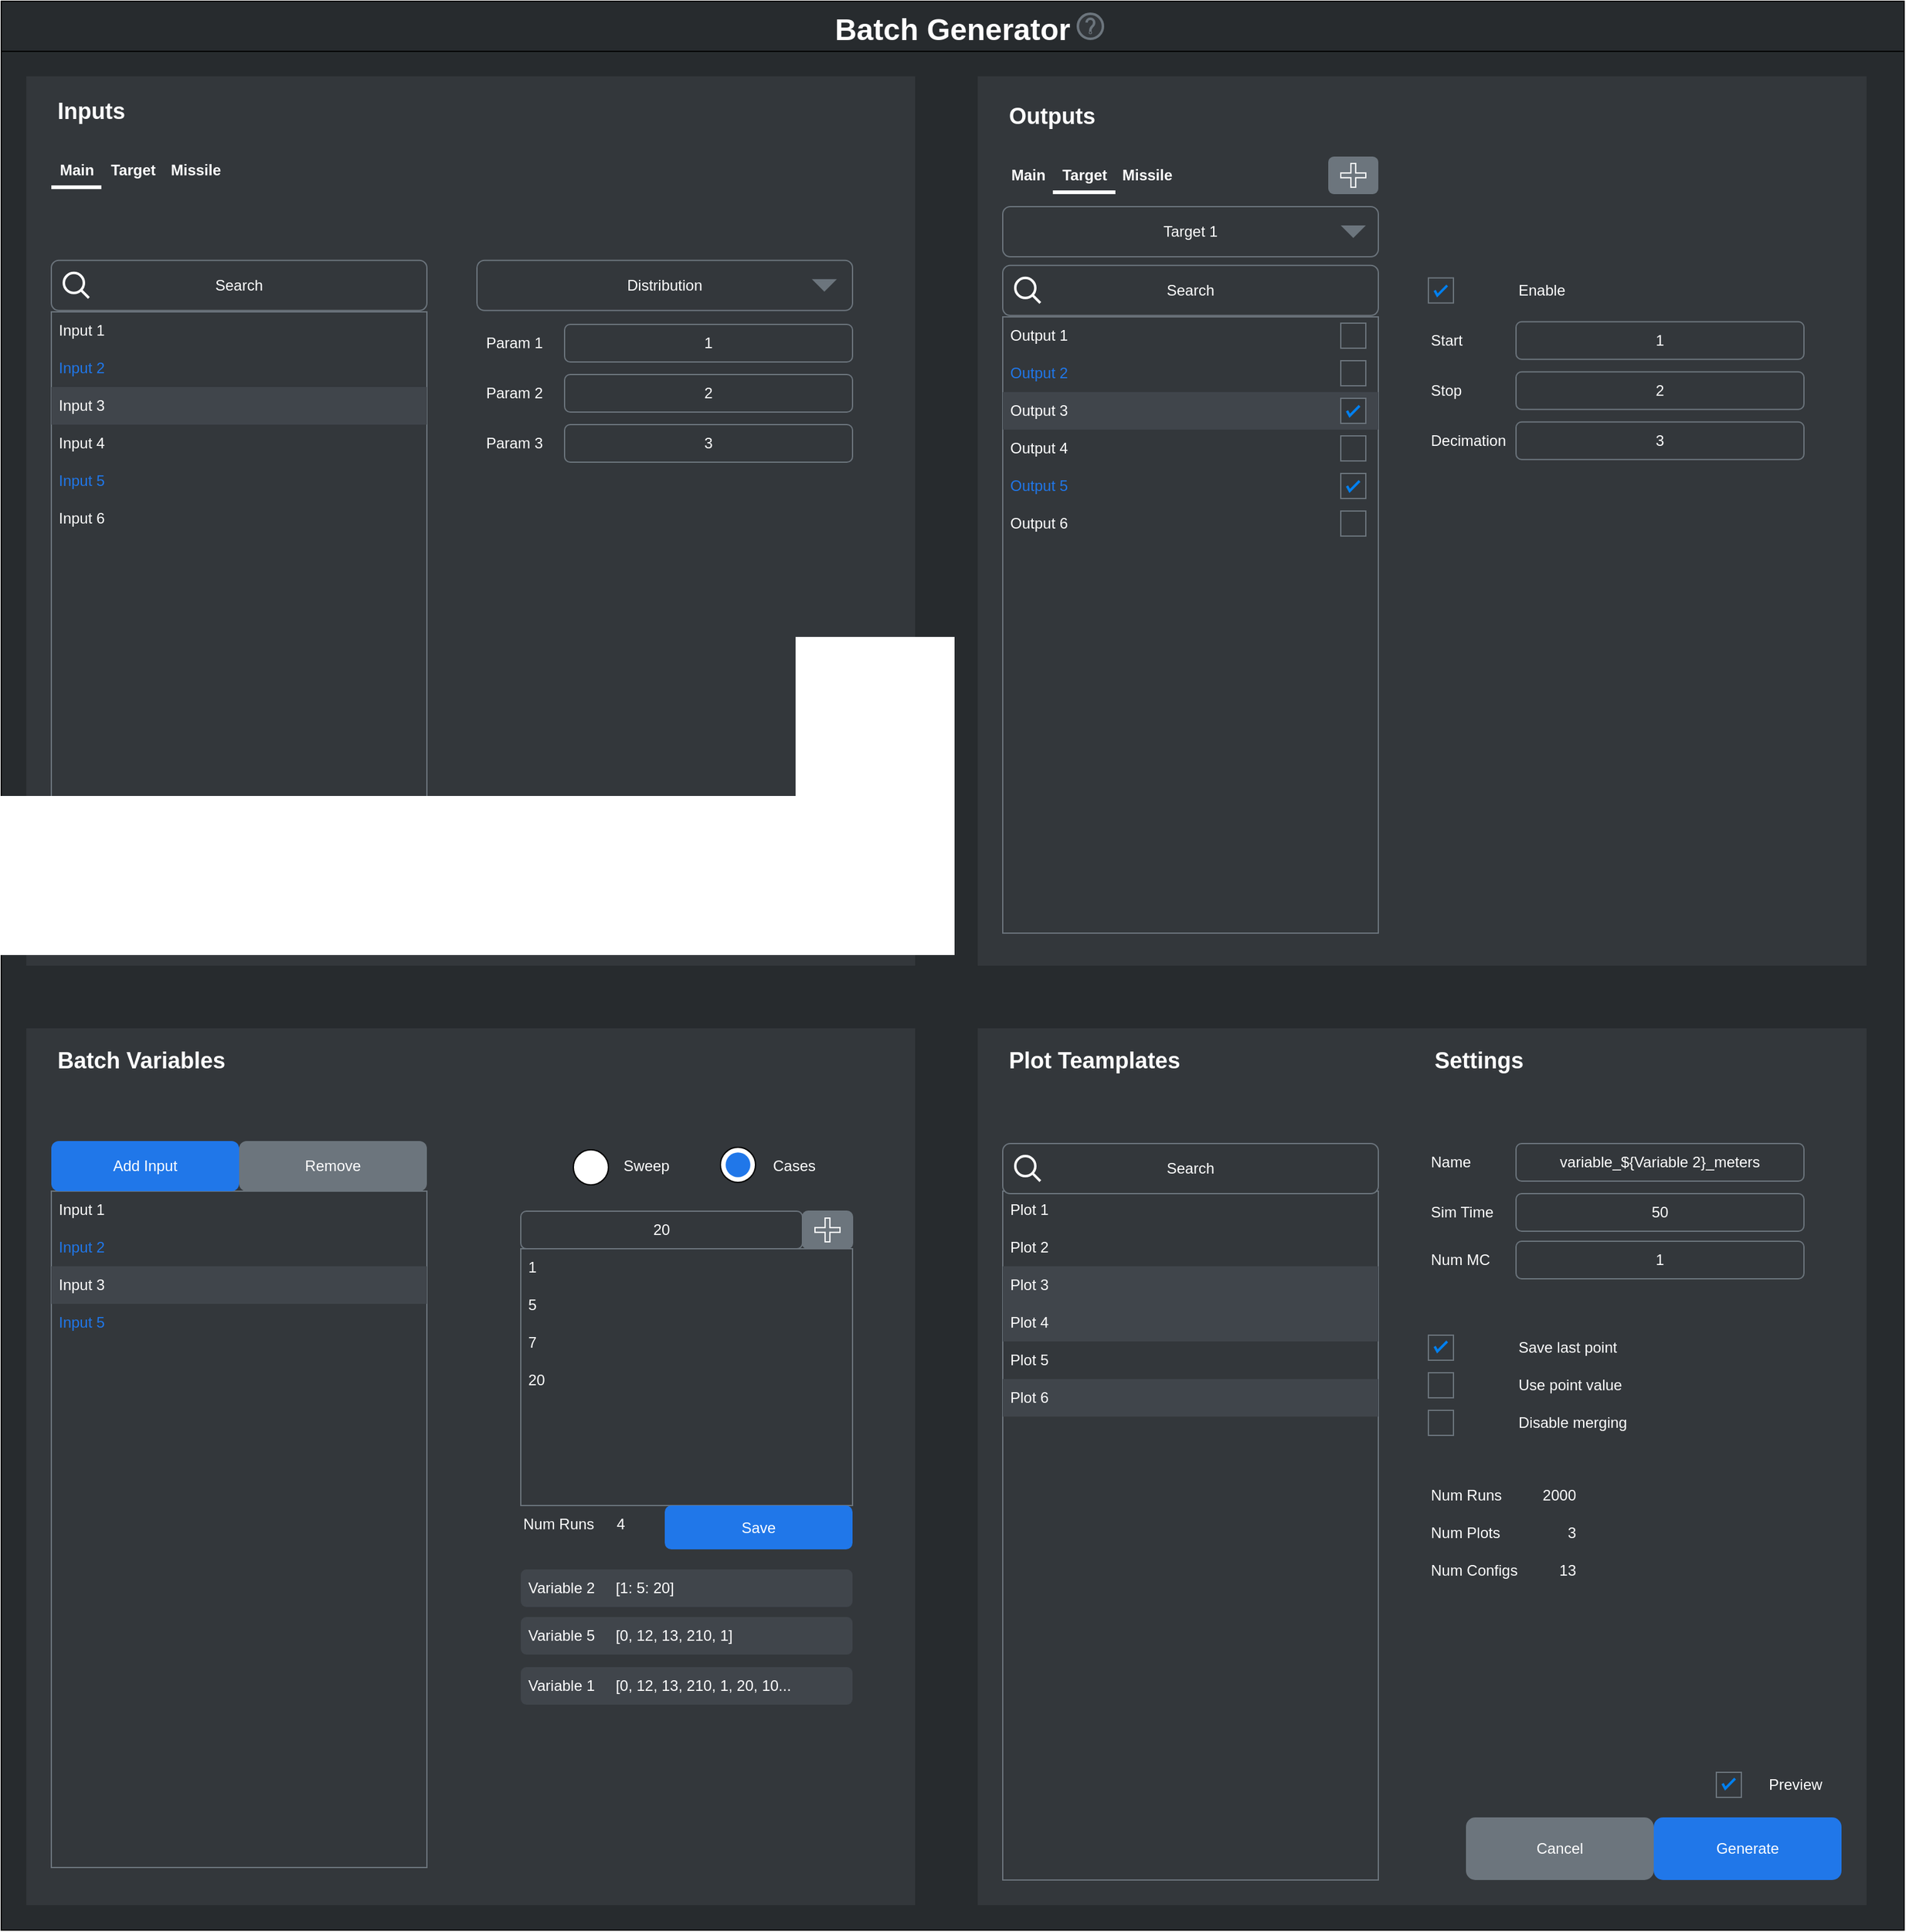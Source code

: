 <mxfile pages="2">
    <diagram name="Dark" id="lye6Jjw_iSvx5hqJg524">
        <mxGraphModel dx="-1212" dy="905" grid="1" gridSize="10" guides="1" tooltips="1" connect="1" arrows="1" fold="1" page="1" pageScale="1" pageWidth="850" pageHeight="1100" math="0" shadow="0">
            <root>
                <mxCell id="0"/>
                <mxCell id="1" parent="0"/>
                <mxCell id="jyjrXBeGag7pcf7ObZyp-207" value="Batch Generator" style="swimlane;fontSize=24;startSize=40;swimlaneFillColor=#272b2e;fillColor=#272b2e;fontColor=#FFFFFF;" parent="1" vertex="1">
                    <mxGeometry x="3530" y="240" width="1520" height="1540" as="geometry">
                        <mxRectangle x="3530" y="240" width="230" height="40" as="alternateBounds"/>
                    </mxGeometry>
                </mxCell>
                <mxCell id="jyjrXBeGag7pcf7ObZyp-208" value="" style="swimlane;startSize=0;rounded=1;fillStyle=auto;shadow=0;swimlaneFillColor=#33373b;strokeColor=none;fillColor=none;swimlaneLine=1;glass=0;" parent="jyjrXBeGag7pcf7ObZyp-207" vertex="1">
                    <mxGeometry x="20" y="60" width="710" height="710" as="geometry">
                        <mxRectangle x="1730" y="190" width="50" height="40" as="alternateBounds"/>
                    </mxGeometry>
                </mxCell>
                <mxCell id="jyjrXBeGag7pcf7ObZyp-209" value="Search" style="rounded=1;whiteSpace=wrap;html=1;fillColor=#33373b;fontColor=#FFFFFF;strokeColor=#6c757d;" parent="jyjrXBeGag7pcf7ObZyp-208" vertex="1">
                    <mxGeometry x="20" y="146.89" width="300" height="40" as="geometry"/>
                </mxCell>
                <mxCell id="jyjrXBeGag7pcf7ObZyp-210" value="" style="rounded=0;whiteSpace=wrap;html=1;fillColor=#33373b;strokeColor=#6c757d;" parent="jyjrXBeGag7pcf7ObZyp-208" vertex="1">
                    <mxGeometry x="20" y="188" width="300" height="492" as="geometry"/>
                </mxCell>
                <mxCell id="jyjrXBeGag7pcf7ObZyp-211" value="1" style="rounded=1;whiteSpace=wrap;html=1;fillColor=#33373b;strokeColor=#6C757D;fontColor=#FFFFFF;" parent="jyjrXBeGag7pcf7ObZyp-208" vertex="1">
                    <mxGeometry x="430" y="198" width="230" height="30" as="geometry"/>
                </mxCell>
                <mxCell id="jyjrXBeGag7pcf7ObZyp-214" value="Param 1" style="text;html=1;align=center;verticalAlign=middle;whiteSpace=wrap;rounded=0;fontColor=#FFFFFF;" parent="jyjrXBeGag7pcf7ObZyp-208" vertex="1">
                    <mxGeometry x="360" y="198" width="60" height="30" as="geometry"/>
                </mxCell>
                <mxCell id="jyjrXBeGag7pcf7ObZyp-215" value="Param 2" style="text;html=1;align=center;verticalAlign=middle;whiteSpace=wrap;rounded=0;fontColor=#FFFFFF;" parent="jyjrXBeGag7pcf7ObZyp-208" vertex="1">
                    <mxGeometry x="360" y="238" width="60" height="30" as="geometry"/>
                </mxCell>
                <mxCell id="jyjrXBeGag7pcf7ObZyp-216" value="Param 3" style="text;html=1;align=center;verticalAlign=middle;whiteSpace=wrap;rounded=0;fontColor=#FFFFFF;" parent="jyjrXBeGag7pcf7ObZyp-208" vertex="1">
                    <mxGeometry x="360" y="278" width="60" height="30" as="geometry"/>
                </mxCell>
                <mxCell id="jyjrXBeGag7pcf7ObZyp-217" value="Input 1" style="text;strokeColor=none;fillColor=none;align=left;verticalAlign=middle;spacingLeft=4;spacingRight=4;overflow=hidden;points=[[0,0.5],[1,0.5]];portConstraint=eastwest;rotatable=0;whiteSpace=wrap;html=1;fontColor=#FFFFFF;" parent="jyjrXBeGag7pcf7ObZyp-208" vertex="1">
                    <mxGeometry x="20" y="188" width="300" height="30" as="geometry"/>
                </mxCell>
                <mxCell id="jyjrXBeGag7pcf7ObZyp-218" value="Input 2" style="text;align=left;verticalAlign=middle;spacingLeft=4;spacingRight=4;overflow=hidden;points=[[0,0.5],[1,0.5]];portConstraint=eastwest;rotatable=0;whiteSpace=wrap;html=1;fillColor=none;fillStyle=solid;fontColor=#2077e9;" parent="jyjrXBeGag7pcf7ObZyp-208" vertex="1">
                    <mxGeometry x="20" y="218" width="300" height="30" as="geometry"/>
                </mxCell>
                <mxCell id="jyjrXBeGag7pcf7ObZyp-219" value="Input 3" style="text;strokeColor=none;fillColor=#40454b;align=left;verticalAlign=middle;spacingLeft=4;spacingRight=4;overflow=hidden;points=[[0,0.5],[1,0.5]];portConstraint=eastwest;rotatable=0;whiteSpace=wrap;html=1;fontColor=#FFFFFF;" parent="jyjrXBeGag7pcf7ObZyp-208" vertex="1">
                    <mxGeometry x="20" y="248" width="300" height="30" as="geometry"/>
                </mxCell>
                <mxCell id="jyjrXBeGag7pcf7ObZyp-220" value="Input 6" style="text;strokeColor=none;fillColor=none;align=left;verticalAlign=middle;spacingLeft=4;spacingRight=4;overflow=hidden;points=[[0,0.5],[1,0.5]];portConstraint=eastwest;rotatable=0;whiteSpace=wrap;html=1;fontColor=#FFFFFF;" parent="jyjrXBeGag7pcf7ObZyp-208" vertex="1">
                    <mxGeometry x="20" y="338" width="300" height="30" as="geometry"/>
                </mxCell>
                <mxCell id="jyjrXBeGag7pcf7ObZyp-221" value="Input 4" style="text;strokeColor=none;fillColor=none;align=left;verticalAlign=middle;spacingLeft=4;spacingRight=4;overflow=hidden;points=[[0,0.5],[1,0.5]];portConstraint=eastwest;rotatable=0;whiteSpace=wrap;html=1;fontColor=#FFFFFF;" parent="jyjrXBeGag7pcf7ObZyp-208" vertex="1">
                    <mxGeometry x="20" y="278" width="300" height="30" as="geometry"/>
                </mxCell>
                <mxCell id="jyjrXBeGag7pcf7ObZyp-222" value="Input 5" style="text;strokeColor=none;fillColor=none;align=left;verticalAlign=middle;spacingLeft=4;spacingRight=4;overflow=hidden;points=[[0,0.5],[1,0.5]];portConstraint=eastwest;rotatable=0;whiteSpace=wrap;html=1;fontColor=#2077e9;" parent="jyjrXBeGag7pcf7ObZyp-208" vertex="1">
                    <mxGeometry x="20" y="308" width="300" height="30" as="geometry"/>
                </mxCell>
                <mxCell id="jyjrXBeGag7pcf7ObZyp-223" value="" style="html=1;verticalLabelPosition=bottom;align=center;labelBackgroundColor=#ffffff;verticalAlign=top;strokeWidth=2;strokeColor=#FFFFFF;shadow=0;dashed=0;shape=mxgraph.ios7.icons.looking_glass;fillColor=#33373b;" parent="jyjrXBeGag7pcf7ObZyp-208" vertex="1">
                    <mxGeometry x="30" y="156.89" width="20" height="20" as="geometry"/>
                </mxCell>
                <mxCell id="jyjrXBeGag7pcf7ObZyp-224" value="Distribution" style="rounded=1;whiteSpace=wrap;html=1;strokeColor=#6c757d;fillColor=#33373b;fontColor=#FFFFFF;" parent="jyjrXBeGag7pcf7ObZyp-208" vertex="1">
                    <mxGeometry x="360" y="146.89" width="300" height="40" as="geometry"/>
                </mxCell>
                <mxCell id="jyjrXBeGag7pcf7ObZyp-225" value="" style="triangle;whiteSpace=wrap;html=1;direction=south;fillColor=#6c757d;strokeColor=none;" parent="jyjrXBeGag7pcf7ObZyp-208" vertex="1">
                    <mxGeometry x="627.5" y="161.89" width="20" height="10" as="geometry"/>
                </mxCell>
                <mxCell id="jyjrXBeGag7pcf7ObZyp-226" value="" style="strokeWidth=1;html=1;shadow=0;dashed=0;shape=mxgraph.android.rrect;rSize=0;fillColor=none;strokeColor=none;" parent="jyjrXBeGag7pcf7ObZyp-208" vertex="1">
                    <mxGeometry x="20" y="60" width="140" height="30" as="geometry"/>
                </mxCell>
                <mxCell id="jyjrXBeGag7pcf7ObZyp-227" value="Target" style="strokeWidth=1;html=1;shadow=0;dashed=0;shape=mxgraph.android.anchor;fontStyle=1;fontColor=#FFFFFF;" parent="jyjrXBeGag7pcf7ObZyp-226" vertex="1">
                    <mxGeometry x="40" width="50" height="30" as="geometry"/>
                </mxCell>
                <mxCell id="jyjrXBeGag7pcf7ObZyp-228" value="Missile" style="strokeWidth=1;html=1;shadow=0;dashed=0;shape=mxgraph.android.anchor;fontStyle=1;fontColor=#FFFFFF;" parent="jyjrXBeGag7pcf7ObZyp-226" vertex="1">
                    <mxGeometry x="90" width="50" height="30" as="geometry"/>
                </mxCell>
                <mxCell id="jyjrXBeGag7pcf7ObZyp-229" value="Main" style="strokeWidth=1;html=1;shadow=0;dashed=0;shape=mxgraph.android.rrect;rSize=0;fontStyle=1;fillColor=none;strokeColor=none;fontColor=#FFFFFF;" parent="jyjrXBeGag7pcf7ObZyp-226" vertex="1">
                    <mxGeometry width="40" height="30" as="geometry"/>
                </mxCell>
                <mxCell id="jyjrXBeGag7pcf7ObZyp-230" value="" style="strokeWidth=1;html=1;shadow=0;dashed=0;shape=mxgraph.android.rrect;rSize=0;fillColor=#FFFFFF;strokeColor=none;" parent="jyjrXBeGag7pcf7ObZyp-229" vertex="1">
                    <mxGeometry y="27" width="40" height="3" as="geometry"/>
                </mxCell>
                <mxCell id="jyjrXBeGag7pcf7ObZyp-231" value="&lt;h1 style=&quot;font-size: 18px;&quot;&gt;Inputs&lt;/h1&gt;" style="text;html=1;spacing=5;spacingTop=-20;whiteSpace=wrap;overflow=hidden;rounded=0;fontSize=18;align=left;verticalAlign=middle;fontColor=#FFFFFF;" parent="jyjrXBeGag7pcf7ObZyp-208" vertex="1">
                    <mxGeometry x="20" y="20" width="63" height="22" as="geometry"/>
                </mxCell>
                <mxCell id="jyjrXBeGag7pcf7ObZyp-330" value="3" style="rounded=1;whiteSpace=wrap;html=1;fillColor=#33373b;strokeColor=#6c757d;fontColor=#FFFFFF;" parent="jyjrXBeGag7pcf7ObZyp-208" vertex="1">
                    <mxGeometry x="430" y="278" width="230" height="30" as="geometry"/>
                </mxCell>
                <mxCell id="jyjrXBeGag7pcf7ObZyp-329" value="2" style="rounded=1;whiteSpace=wrap;html=1;fillColor=#33373b;strokeColor=#6c757d;fontColor=#FFFFFF;" parent="jyjrXBeGag7pcf7ObZyp-208" vertex="1">
                    <mxGeometry x="430" y="238" width="230" height="30" as="geometry"/>
                </mxCell>
                <mxCell id="jyjrXBeGag7pcf7ObZyp-232" value="" style="swimlane;startSize=0;swimlaneFillColor=#33373b;strokeColor=none;fillColor=none;" parent="jyjrXBeGag7pcf7ObZyp-207" vertex="1">
                    <mxGeometry x="780" y="60" width="710" height="710" as="geometry">
                        <mxRectangle x="2490" y="190" width="50" height="40" as="alternateBounds"/>
                    </mxGeometry>
                </mxCell>
                <mxCell id="jyjrXBeGag7pcf7ObZyp-331" value="" style="rounded=0;whiteSpace=wrap;html=1;fillColor=#33373b;strokeColor=#6c757d;" parent="jyjrXBeGag7pcf7ObZyp-232" vertex="1">
                    <mxGeometry x="20" y="192" width="300" height="492" as="geometry"/>
                </mxCell>
                <mxCell id="jyjrXBeGag7pcf7ObZyp-235" value="1" style="rounded=1;whiteSpace=wrap;html=1;fontColor=#FFFFFF;fillColor=#33373b;strokeColor=#6c757d;" parent="jyjrXBeGag7pcf7ObZyp-232" vertex="1">
                    <mxGeometry x="430" y="195.89" width="230" height="30" as="geometry"/>
                </mxCell>
                <mxCell id="jyjrXBeGag7pcf7ObZyp-236" value="2" style="rounded=1;whiteSpace=wrap;html=1;fontColor=#FFFFFF;fillColor=#33373b;strokeColor=#6c757d;" parent="jyjrXBeGag7pcf7ObZyp-232" vertex="1">
                    <mxGeometry x="430" y="235.89" width="230" height="30" as="geometry"/>
                </mxCell>
                <mxCell id="jyjrXBeGag7pcf7ObZyp-237" value="3" style="rounded=1;whiteSpace=wrap;html=1;glass=0;fontColor=#FFFFFF;fillColor=#33373b;strokeColor=#6c757d;" parent="jyjrXBeGag7pcf7ObZyp-232" vertex="1">
                    <mxGeometry x="430" y="275.89" width="230" height="30" as="geometry"/>
                </mxCell>
                <mxCell id="jyjrXBeGag7pcf7ObZyp-238" value="Start" style="text;html=1;align=left;verticalAlign=middle;whiteSpace=wrap;rounded=0;fontColor=#FFFFFF;" parent="jyjrXBeGag7pcf7ObZyp-232" vertex="1">
                    <mxGeometry x="360" y="195.89" width="60" height="30" as="geometry"/>
                </mxCell>
                <mxCell id="jyjrXBeGag7pcf7ObZyp-239" value="Stop" style="text;html=1;align=left;verticalAlign=middle;whiteSpace=wrap;rounded=0;fontColor=#FFFFFF;" parent="jyjrXBeGag7pcf7ObZyp-232" vertex="1">
                    <mxGeometry x="360" y="235.89" width="60" height="30" as="geometry"/>
                </mxCell>
                <mxCell id="jyjrXBeGag7pcf7ObZyp-240" value="Decimation" style="text;html=1;align=left;verticalAlign=middle;whiteSpace=wrap;rounded=0;fontColor=#FFFFFF;" parent="jyjrXBeGag7pcf7ObZyp-232" vertex="1">
                    <mxGeometry x="360" y="275.89" width="60" height="30" as="geometry"/>
                </mxCell>
                <mxCell id="jyjrXBeGag7pcf7ObZyp-241" value="Output 1" style="text;strokeColor=none;fillColor=none;align=left;verticalAlign=middle;spacingLeft=4;spacingRight=4;overflow=hidden;points=[[0,0.5],[1,0.5]];portConstraint=eastwest;rotatable=0;whiteSpace=wrap;html=1;fontColor=#FFFFFF;" parent="jyjrXBeGag7pcf7ObZyp-232" vertex="1">
                    <mxGeometry x="20" y="192" width="300" height="30" as="geometry"/>
                </mxCell>
                <mxCell id="jyjrXBeGag7pcf7ObZyp-242" value="Output 2" style="text;align=left;verticalAlign=middle;spacingLeft=4;spacingRight=4;overflow=hidden;points=[[0,0.5],[1,0.5]];portConstraint=eastwest;rotatable=0;whiteSpace=wrap;html=1;fillColor=none;fillStyle=solid;fontColor=#2077e9;" parent="jyjrXBeGag7pcf7ObZyp-232" vertex="1">
                    <mxGeometry x="20" y="222" width="300" height="30" as="geometry"/>
                </mxCell>
                <mxCell id="jyjrXBeGag7pcf7ObZyp-243" value="Output 3" style="text;strokeColor=none;fillColor=#40454b;align=left;verticalAlign=middle;spacingLeft=4;spacingRight=4;overflow=hidden;points=[[0,0.5],[1,0.5]];portConstraint=eastwest;rotatable=0;whiteSpace=wrap;html=1;fontColor=#FFFFFF;" parent="jyjrXBeGag7pcf7ObZyp-232" vertex="1">
                    <mxGeometry x="20" y="252" width="300" height="30" as="geometry"/>
                </mxCell>
                <mxCell id="jyjrXBeGag7pcf7ObZyp-244" value="Output 6" style="text;strokeColor=none;fillColor=none;align=left;verticalAlign=middle;spacingLeft=4;spacingRight=4;overflow=hidden;points=[[0,0.5],[1,0.5]];portConstraint=eastwest;rotatable=0;whiteSpace=wrap;html=1;fontColor=#FFFFFF;" parent="jyjrXBeGag7pcf7ObZyp-232" vertex="1">
                    <mxGeometry x="20" y="342" width="300" height="30" as="geometry"/>
                </mxCell>
                <mxCell id="jyjrXBeGag7pcf7ObZyp-245" value="Output 4" style="text;strokeColor=none;fillColor=none;align=left;verticalAlign=middle;spacingLeft=4;spacingRight=4;overflow=hidden;points=[[0,0.5],[1,0.5]];portConstraint=eastwest;rotatable=0;whiteSpace=wrap;html=1;fontColor=#FFFFFF;" parent="jyjrXBeGag7pcf7ObZyp-232" vertex="1">
                    <mxGeometry x="20" y="282" width="300" height="30" as="geometry"/>
                </mxCell>
                <mxCell id="jyjrXBeGag7pcf7ObZyp-246" value="Output 5" style="text;strokeColor=none;fillColor=none;align=left;verticalAlign=middle;spacingLeft=4;spacingRight=4;overflow=hidden;points=[[0,0.5],[1,0.5]];portConstraint=eastwest;rotatable=0;whiteSpace=wrap;html=1;fontColor=#2077e9;" parent="jyjrXBeGag7pcf7ObZyp-232" vertex="1">
                    <mxGeometry x="20" y="312" width="300" height="30" as="geometry"/>
                </mxCell>
                <mxCell id="jyjrXBeGag7pcf7ObZyp-248" value="" style="whiteSpace=wrap;html=1;aspect=fixed;fillColor=#33373b;strokeColor=#6c757d;" parent="jyjrXBeGag7pcf7ObZyp-232" vertex="1">
                    <mxGeometry x="360" y="160.89" width="20" height="20" as="geometry"/>
                </mxCell>
                <mxCell id="jyjrXBeGag7pcf7ObZyp-249" value="" style="html=1;verticalLabelPosition=bottom;labelBackgroundColor=#ffffff;verticalAlign=top;shadow=0;dashed=0;strokeWidth=2;shape=mxgraph.ios7.misc.check;strokeColor=#0080f0;" parent="jyjrXBeGag7pcf7ObZyp-232" vertex="1">
                    <mxGeometry x="365" y="166.89" width="10" height="8" as="geometry"/>
                </mxCell>
                <mxCell id="jyjrXBeGag7pcf7ObZyp-250" value="Enable" style="text;html=1;align=left;verticalAlign=middle;whiteSpace=wrap;rounded=0;fontColor=#FFFFFF;" parent="jyjrXBeGag7pcf7ObZyp-232" vertex="1">
                    <mxGeometry x="430" y="155.89" width="60" height="30" as="geometry"/>
                </mxCell>
                <mxCell id="jyjrXBeGag7pcf7ObZyp-251" value="" style="whiteSpace=wrap;html=1;aspect=fixed;fillColor=#33373b;strokeColor=#6c757d;" parent="jyjrXBeGag7pcf7ObZyp-232" vertex="1">
                    <mxGeometry x="290" y="257" width="20" height="20" as="geometry"/>
                </mxCell>
                <mxCell id="jyjrXBeGag7pcf7ObZyp-252" value="" style="html=1;verticalLabelPosition=bottom;labelBackgroundColor=#ffffff;verticalAlign=top;shadow=0;dashed=0;strokeWidth=2;shape=mxgraph.ios7.misc.check;strokeColor=#0080f0;" parent="jyjrXBeGag7pcf7ObZyp-232" vertex="1">
                    <mxGeometry x="295" y="263" width="10" height="8" as="geometry"/>
                </mxCell>
                <mxCell id="jyjrXBeGag7pcf7ObZyp-253" value="" style="whiteSpace=wrap;html=1;aspect=fixed;fillColor=#33373b;strokeColor=#6c757d;" parent="jyjrXBeGag7pcf7ObZyp-232" vertex="1">
                    <mxGeometry x="290" y="347" width="20" height="20" as="geometry"/>
                </mxCell>
                <mxCell id="jyjrXBeGag7pcf7ObZyp-254" value="" style="whiteSpace=wrap;html=1;aspect=fixed;fillColor=#33373b;strokeColor=#6c757d;" parent="jyjrXBeGag7pcf7ObZyp-232" vertex="1">
                    <mxGeometry x="290" y="287" width="20" height="20" as="geometry"/>
                </mxCell>
                <mxCell id="jyjrXBeGag7pcf7ObZyp-255" value="" style="whiteSpace=wrap;html=1;aspect=fixed;fillColor=#33373b;strokeColor=#6c757d;" parent="jyjrXBeGag7pcf7ObZyp-232" vertex="1">
                    <mxGeometry x="290" y="197" width="20" height="20" as="geometry"/>
                </mxCell>
                <mxCell id="jyjrXBeGag7pcf7ObZyp-256" value="" style="whiteSpace=wrap;html=1;aspect=fixed;fillColor=#33373b;strokeColor=#6c757d;" parent="jyjrXBeGag7pcf7ObZyp-232" vertex="1">
                    <mxGeometry x="290" y="227" width="20" height="20" as="geometry"/>
                </mxCell>
                <mxCell id="jyjrXBeGag7pcf7ObZyp-257" value="" style="whiteSpace=wrap;html=1;aspect=fixed;fillColor=#33373b;strokeColor=#6c757d;" parent="jyjrXBeGag7pcf7ObZyp-232" vertex="1">
                    <mxGeometry x="290" y="317" width="20" height="20" as="geometry"/>
                </mxCell>
                <mxCell id="jyjrXBeGag7pcf7ObZyp-258" value="" style="html=1;verticalLabelPosition=bottom;labelBackgroundColor=#ffffff;verticalAlign=top;shadow=0;dashed=0;strokeWidth=2;shape=mxgraph.ios7.misc.check;strokeColor=#0080f0;" parent="jyjrXBeGag7pcf7ObZyp-232" vertex="1">
                    <mxGeometry x="295" y="323" width="10" height="8" as="geometry"/>
                </mxCell>
                <mxCell id="jyjrXBeGag7pcf7ObZyp-259" value="" style="strokeWidth=1;html=1;shadow=0;dashed=0;shape=mxgraph.android.rrect;rSize=0;fillColor=none;strokeColor=none;fontColor=#FFFFFF;" parent="jyjrXBeGag7pcf7ObZyp-232" vertex="1">
                    <mxGeometry x="20" y="64" width="140" height="30" as="geometry"/>
                </mxCell>
                <mxCell id="jyjrXBeGag7pcf7ObZyp-260" value="Main" style="strokeWidth=1;html=1;shadow=0;dashed=0;shape=mxgraph.android.anchor;fontStyle=1;fontColor=#FFFFFF;" parent="jyjrXBeGag7pcf7ObZyp-259" vertex="1">
                    <mxGeometry width="40" height="30" as="geometry"/>
                </mxCell>
                <mxCell id="jyjrXBeGag7pcf7ObZyp-261" value="Missile" style="strokeWidth=1;html=1;shadow=0;dashed=0;shape=mxgraph.android.anchor;fontStyle=1;fontColor=#FFFFFF;" parent="jyjrXBeGag7pcf7ObZyp-259" vertex="1">
                    <mxGeometry x="90" width="50" height="30" as="geometry"/>
                </mxCell>
                <mxCell id="jyjrXBeGag7pcf7ObZyp-262" value="Target" style="strokeWidth=1;html=1;shadow=0;dashed=0;shape=mxgraph.android.rrect;rSize=0;fontStyle=1;fillColor=none;strokeColor=none;fontColor=#FFFFFF;" parent="jyjrXBeGag7pcf7ObZyp-259" vertex="1">
                    <mxGeometry x="40" width="50" height="30" as="geometry"/>
                </mxCell>
                <mxCell id="jyjrXBeGag7pcf7ObZyp-263" value="" style="strokeWidth=1;html=1;shadow=0;dashed=0;shape=mxgraph.android.rrect;rSize=0;fillColor=#FFFFFF;strokeColor=none;" parent="jyjrXBeGag7pcf7ObZyp-262" vertex="1">
                    <mxGeometry y="27" width="50" height="3" as="geometry"/>
                </mxCell>
                <mxCell id="jyjrXBeGag7pcf7ObZyp-264" value="&lt;h1 style=&quot;font-size: 18px;&quot;&gt;Outputs&lt;/h1&gt;" style="text;html=1;spacing=5;spacingTop=-20;whiteSpace=wrap;overflow=hidden;rounded=0;fontSize=18;align=left;verticalAlign=middle;fontColor=#FFFFFF;" parent="jyjrXBeGag7pcf7ObZyp-232" vertex="1">
                    <mxGeometry x="20" y="24" width="81.5" height="22" as="geometry"/>
                </mxCell>
                <mxCell id="jyjrXBeGag7pcf7ObZyp-265" value="Target 1" style="rounded=1;whiteSpace=wrap;html=1;fillColor=#33373b;fontColor=#FFFFFF;strokeColor=#6c757d;" parent="jyjrXBeGag7pcf7ObZyp-232" vertex="1">
                    <mxGeometry x="20" y="104" width="300" height="40" as="geometry"/>
                </mxCell>
                <mxCell id="jyjrXBeGag7pcf7ObZyp-266" value="" style="triangle;whiteSpace=wrap;html=1;direction=south;strokeColor=none;fillColor=#6c757d;" parent="jyjrXBeGag7pcf7ObZyp-232" vertex="1">
                    <mxGeometry x="290" y="119" width="20" height="10" as="geometry"/>
                </mxCell>
                <mxCell id="jyjrXBeGag7pcf7ObZyp-267" value="" style="rounded=1;whiteSpace=wrap;html=1;fillColor=#6c757d;strokeColor=none;" parent="jyjrXBeGag7pcf7ObZyp-232" vertex="1">
                    <mxGeometry x="280" y="64" width="40" height="30" as="geometry"/>
                </mxCell>
                <mxCell id="jyjrXBeGag7pcf7ObZyp-268" value="" style="shape=cross;whiteSpace=wrap;html=1;fillColor=#6c757d;strokeColor=#FFFFFF;" parent="jyjrXBeGag7pcf7ObZyp-232" vertex="1">
                    <mxGeometry x="290" y="69.5" width="20" height="19" as="geometry"/>
                </mxCell>
                <mxCell id="jyjrXBeGag7pcf7ObZyp-332" value="Search" style="rounded=1;whiteSpace=wrap;html=1;fillColor=#33373b;fontColor=#FFFFFF;strokeColor=#6c757d;" parent="jyjrXBeGag7pcf7ObZyp-232" vertex="1">
                    <mxGeometry x="20" y="150.89" width="300" height="40" as="geometry"/>
                </mxCell>
                <mxCell id="jyjrXBeGag7pcf7ObZyp-333" value="" style="html=1;verticalLabelPosition=bottom;align=center;labelBackgroundColor=#ffffff;verticalAlign=top;strokeWidth=2;strokeColor=#FFFFFF;shadow=0;dashed=0;shape=mxgraph.ios7.icons.looking_glass;fillColor=#33373b;" parent="jyjrXBeGag7pcf7ObZyp-232" vertex="1">
                    <mxGeometry x="30" y="160.89" width="20" height="20" as="geometry"/>
                </mxCell>
                <mxCell id="jyjrXBeGag7pcf7ObZyp-269" value="" style="swimlane;startSize=0;strokeColor=none;swimlaneFillColor=#33373b;fillColor=none;" parent="jyjrXBeGag7pcf7ObZyp-207" vertex="1">
                    <mxGeometry x="780" y="820" width="710" height="700" as="geometry"/>
                </mxCell>
                <mxCell id="jyjrXBeGag7pcf7ObZyp-270" value="Num MC" style="text;html=1;align=left;verticalAlign=middle;whiteSpace=wrap;rounded=0;fontColor=#FFFFFF;" parent="jyjrXBeGag7pcf7ObZyp-269" vertex="1">
                    <mxGeometry x="360" y="170" width="60" height="30" as="geometry"/>
                </mxCell>
                <mxCell id="jyjrXBeGag7pcf7ObZyp-271" value="Num Runs" style="text;html=1;align=left;verticalAlign=middle;whiteSpace=wrap;rounded=0;fontColor=#FFFFFF;" parent="jyjrXBeGag7pcf7ObZyp-269" vertex="1">
                    <mxGeometry x="360" y="358" width="75" height="30" as="geometry"/>
                </mxCell>
                <mxCell id="jyjrXBeGag7pcf7ObZyp-272" value="2000" style="text;html=1;align=right;verticalAlign=middle;whiteSpace=wrap;rounded=0;fontColor=#FFFFFF;" parent="jyjrXBeGag7pcf7ObZyp-269" vertex="1">
                    <mxGeometry x="430" y="358" width="50" height="30" as="geometry"/>
                </mxCell>
                <mxCell id="jyjrXBeGag7pcf7ObZyp-275" value="Save last point" style="text;html=1;align=left;verticalAlign=middle;whiteSpace=wrap;rounded=0;fontColor=#FFFFFF;" parent="jyjrXBeGag7pcf7ObZyp-269" vertex="1">
                    <mxGeometry x="430" y="240" width="85" height="30" as="geometry"/>
                </mxCell>
                <mxCell id="jyjrXBeGag7pcf7ObZyp-276" value="" style="whiteSpace=wrap;html=1;aspect=fixed;fillColor=#33373b;strokeColor=#6c757d;fontColor=#FFFFFF;" parent="jyjrXBeGag7pcf7ObZyp-269" vertex="1">
                    <mxGeometry x="360" y="275" width="20" height="20" as="geometry"/>
                </mxCell>
                <mxCell id="jyjrXBeGag7pcf7ObZyp-277" value="Use point value" style="text;html=1;align=left;verticalAlign=middle;whiteSpace=wrap;rounded=0;fontColor=#FFFFFF;" parent="jyjrXBeGag7pcf7ObZyp-269" vertex="1">
                    <mxGeometry x="430" y="270" width="85" height="30" as="geometry"/>
                </mxCell>
                <mxCell id="jyjrXBeGag7pcf7ObZyp-278" value="Generate" style="rounded=1;whiteSpace=wrap;html=1;fillColor=#2077e9;strokeColor=none;fontColor=#FFFFFF;" parent="jyjrXBeGag7pcf7ObZyp-269" vertex="1">
                    <mxGeometry x="540" y="630" width="150" height="50" as="geometry"/>
                </mxCell>
                <mxCell id="jyjrXBeGag7pcf7ObZyp-279" value="Cancel" style="rounded=1;whiteSpace=wrap;html=1;fontColor=#FFFFFF;fillColor=#6c757d;strokeColor=none;" parent="jyjrXBeGag7pcf7ObZyp-269" vertex="1">
                    <mxGeometry x="390" y="630" width="150" height="50" as="geometry"/>
                </mxCell>
                <mxCell id="jyjrXBeGag7pcf7ObZyp-280" value="1" style="rounded=1;whiteSpace=wrap;html=1;fillColor=#33373b;strokeColor=#6c757d;fontColor=#FFFFFF;" parent="jyjrXBeGag7pcf7ObZyp-269" vertex="1">
                    <mxGeometry x="430" y="170" width="230" height="30" as="geometry"/>
                </mxCell>
                <mxCell id="jyjrXBeGag7pcf7ObZyp-281" value="Num Plots" style="text;html=1;align=left;verticalAlign=middle;whiteSpace=wrap;rounded=0;fontColor=#FFFFFF;" parent="jyjrXBeGag7pcf7ObZyp-269" vertex="1">
                    <mxGeometry x="360" y="388" width="75" height="30" as="geometry"/>
                </mxCell>
                <mxCell id="jyjrXBeGag7pcf7ObZyp-282" value="3" style="text;html=1;align=right;verticalAlign=middle;whiteSpace=wrap;rounded=0;fontColor=#FFFFFF;" parent="jyjrXBeGag7pcf7ObZyp-269" vertex="1">
                    <mxGeometry x="430" y="388" width="50" height="30" as="geometry"/>
                </mxCell>
                <mxCell id="jyjrXBeGag7pcf7ObZyp-284" value="" style="rounded=0;whiteSpace=wrap;html=1;fillColor=#33373b;strokeColor=#6c757d;fontColor=#FFFFFF;" parent="jyjrXBeGag7pcf7ObZyp-269" vertex="1">
                    <mxGeometry x="20" y="130" width="300" height="550" as="geometry"/>
                </mxCell>
                <mxCell id="jyjrXBeGag7pcf7ObZyp-285" value="Plot 1" style="text;strokeColor=none;fillColor=none;align=left;verticalAlign=middle;spacingLeft=4;spacingRight=4;overflow=hidden;points=[[0,0.5],[1,0.5]];portConstraint=eastwest;rotatable=0;whiteSpace=wrap;html=1;fontColor=#FFFFFF;" parent="jyjrXBeGag7pcf7ObZyp-269" vertex="1">
                    <mxGeometry x="20" y="130" width="300" height="30" as="geometry"/>
                </mxCell>
                <mxCell id="jyjrXBeGag7pcf7ObZyp-286" value="Plot 2" style="text;align=left;verticalAlign=middle;spacingLeft=4;spacingRight=4;overflow=hidden;points=[[0,0.5],[1,0.5]];portConstraint=eastwest;rotatable=0;whiteSpace=wrap;html=1;fillStyle=solid;fontColor=#FFFFFF;" parent="jyjrXBeGag7pcf7ObZyp-269" vertex="1">
                    <mxGeometry x="20" y="160" width="300" height="30" as="geometry"/>
                </mxCell>
                <mxCell id="jyjrXBeGag7pcf7ObZyp-287" value="Plot 3" style="text;strokeColor=none;fillColor=#40454b;align=left;verticalAlign=middle;spacingLeft=4;spacingRight=4;overflow=hidden;points=[[0,0.5],[1,0.5]];portConstraint=eastwest;rotatable=0;whiteSpace=wrap;html=1;fontColor=#FFFFFF;" parent="jyjrXBeGag7pcf7ObZyp-269" vertex="1">
                    <mxGeometry x="20" y="190" width="300" height="30" as="geometry"/>
                </mxCell>
                <mxCell id="jyjrXBeGag7pcf7ObZyp-288" value="Plot 6" style="text;strokeColor=none;fillColor=#40454b;align=left;verticalAlign=middle;spacingLeft=4;spacingRight=4;overflow=hidden;points=[[0,0.5],[1,0.5]];portConstraint=eastwest;rotatable=0;whiteSpace=wrap;html=1;fontColor=#FFFFFF;" parent="jyjrXBeGag7pcf7ObZyp-269" vertex="1">
                    <mxGeometry x="20" y="280.0" width="300" height="30" as="geometry"/>
                </mxCell>
                <mxCell id="jyjrXBeGag7pcf7ObZyp-289" value="Plot 4" style="text;strokeColor=none;fillColor=#40454b;align=left;verticalAlign=middle;spacingLeft=4;spacingRight=4;overflow=hidden;points=[[0,0.5],[1,0.5]];portConstraint=eastwest;rotatable=0;whiteSpace=wrap;html=1;fontColor=#FFFFFF;" parent="jyjrXBeGag7pcf7ObZyp-269" vertex="1">
                    <mxGeometry x="20" y="220.0" width="300" height="30" as="geometry"/>
                </mxCell>
                <mxCell id="jyjrXBeGag7pcf7ObZyp-290" value="Plot 5" style="text;align=left;verticalAlign=middle;spacingLeft=4;spacingRight=4;overflow=hidden;points=[[0,0.5],[1,0.5]];portConstraint=eastwest;rotatable=0;whiteSpace=wrap;html=1;fontColor=#FFFFFF;" parent="jyjrXBeGag7pcf7ObZyp-269" vertex="1">
                    <mxGeometry x="20" y="250.0" width="300" height="30" as="geometry"/>
                </mxCell>
                <mxCell id="jyjrXBeGag7pcf7ObZyp-292" value="Num Configs" style="text;html=1;align=left;verticalAlign=middle;whiteSpace=wrap;rounded=0;fontColor=#FFFFFF;" parent="jyjrXBeGag7pcf7ObZyp-269" vertex="1">
                    <mxGeometry x="360" y="418" width="75" height="30" as="geometry"/>
                </mxCell>
                <mxCell id="jyjrXBeGag7pcf7ObZyp-293" value="13" style="text;html=1;align=right;verticalAlign=middle;whiteSpace=wrap;rounded=0;fontColor=#FFFFFF;" parent="jyjrXBeGag7pcf7ObZyp-269" vertex="1">
                    <mxGeometry x="430" y="418" width="50" height="30" as="geometry"/>
                </mxCell>
                <mxCell id="jyjrXBeGag7pcf7ObZyp-294" value="variable_${Variable 2}_meters" style="rounded=1;whiteSpace=wrap;html=1;fillColor=#33373b;strokeColor=#6c757d;fontColor=#FFFFFF;" parent="jyjrXBeGag7pcf7ObZyp-269" vertex="1">
                    <mxGeometry x="430" y="92" width="230" height="30" as="geometry"/>
                </mxCell>
                <mxCell id="jyjrXBeGag7pcf7ObZyp-295" value="Name" style="text;html=1;align=left;verticalAlign=middle;whiteSpace=wrap;rounded=0;fontColor=#FFFFFF;" parent="jyjrXBeGag7pcf7ObZyp-269" vertex="1">
                    <mxGeometry x="360" y="92" width="60" height="30" as="geometry"/>
                </mxCell>
                <mxCell id="jyjrXBeGag7pcf7ObZyp-296" value="&lt;h1 style=&quot;font-size: 18px;&quot;&gt;Plot Teamplates&lt;/h1&gt;" style="text;html=1;spacing=5;spacingTop=-20;whiteSpace=wrap;overflow=hidden;rounded=0;fontSize=18;align=left;verticalAlign=middle;fontColor=#FFFFFF;" parent="jyjrXBeGag7pcf7ObZyp-269" vertex="1">
                    <mxGeometry x="20" y="18" width="150" height="22" as="geometry"/>
                </mxCell>
                <mxCell id="jyjrXBeGag7pcf7ObZyp-297" value="&lt;h1 style=&quot;font-size: 18px;&quot;&gt;Settings&lt;/h1&gt;" style="text;html=1;spacing=5;spacingTop=-20;whiteSpace=wrap;overflow=hidden;rounded=0;fontSize=18;align=left;verticalAlign=middle;fontColor=#FFFFFF;" parent="jyjrXBeGag7pcf7ObZyp-269" vertex="1">
                    <mxGeometry x="360" y="18" width="150" height="22" as="geometry"/>
                </mxCell>
                <mxCell id="jyjrXBeGag7pcf7ObZyp-336" value="Search" style="rounded=1;whiteSpace=wrap;html=1;fillColor=#33373b;fontColor=#FFFFFF;strokeColor=#6c757d;" parent="jyjrXBeGag7pcf7ObZyp-269" vertex="1">
                    <mxGeometry x="20" y="92" width="300" height="40" as="geometry"/>
                </mxCell>
                <mxCell id="jyjrXBeGag7pcf7ObZyp-337" value="" style="html=1;verticalLabelPosition=bottom;align=center;labelBackgroundColor=#ffffff;verticalAlign=top;strokeWidth=2;strokeColor=#FFFFFF;shadow=0;dashed=0;shape=mxgraph.ios7.icons.looking_glass;fillColor=#33373b;" parent="jyjrXBeGag7pcf7ObZyp-269" vertex="1">
                    <mxGeometry x="30" y="102" width="20" height="20" as="geometry"/>
                </mxCell>
                <mxCell id="jyjrXBeGag7pcf7ObZyp-338" value="" style="whiteSpace=wrap;html=1;aspect=fixed;fillColor=#33373b;strokeColor=#6c757d;" parent="jyjrXBeGag7pcf7ObZyp-269" vertex="1">
                    <mxGeometry x="360" y="245" width="20" height="20" as="geometry"/>
                </mxCell>
                <mxCell id="jyjrXBeGag7pcf7ObZyp-339" value="" style="html=1;verticalLabelPosition=bottom;labelBackgroundColor=#ffffff;verticalAlign=top;shadow=0;dashed=0;strokeWidth=2;shape=mxgraph.ios7.misc.check;strokeColor=#0080f0;" parent="jyjrXBeGag7pcf7ObZyp-269" vertex="1">
                    <mxGeometry x="365" y="250" width="10" height="8" as="geometry"/>
                </mxCell>
                <mxCell id="KKf5-rGVfc8oX6IRpnsa-1" value="" style="whiteSpace=wrap;html=1;aspect=fixed;fillColor=#33373b;strokeColor=#6c757d;fontColor=#FFFFFF;" parent="jyjrXBeGag7pcf7ObZyp-269" vertex="1">
                    <mxGeometry x="360" y="305" width="20" height="20" as="geometry"/>
                </mxCell>
                <mxCell id="KKf5-rGVfc8oX6IRpnsa-2" value="Disable merging" style="text;html=1;align=left;verticalAlign=middle;whiteSpace=wrap;rounded=0;fontColor=#FFFFFF;" parent="jyjrXBeGag7pcf7ObZyp-269" vertex="1">
                    <mxGeometry x="430" y="300" width="97.5" height="30" as="geometry"/>
                </mxCell>
                <mxCell id="2" value="50" style="rounded=1;whiteSpace=wrap;html=1;fillColor=#33373b;strokeColor=#6c757d;fontColor=#FFFFFF;" vertex="1" parent="jyjrXBeGag7pcf7ObZyp-269">
                    <mxGeometry x="430" y="132" width="230" height="30" as="geometry"/>
                </mxCell>
                <mxCell id="3" value="Sim Time" style="text;html=1;align=left;verticalAlign=middle;whiteSpace=wrap;rounded=0;fontColor=#FFFFFF;" vertex="1" parent="jyjrXBeGag7pcf7ObZyp-269">
                    <mxGeometry x="360" y="132" width="90" height="30" as="geometry"/>
                </mxCell>
                <mxCell id="4" value="Preview" style="text;html=1;align=left;verticalAlign=middle;whiteSpace=wrap;rounded=0;fontColor=#FFFFFF;" vertex="1" parent="jyjrXBeGag7pcf7ObZyp-269">
                    <mxGeometry x="630" y="589" width="50" height="30" as="geometry"/>
                </mxCell>
                <mxCell id="5" value="" style="whiteSpace=wrap;html=1;aspect=fixed;fillColor=#33373b;strokeColor=#6c757d;" vertex="1" parent="jyjrXBeGag7pcf7ObZyp-269">
                    <mxGeometry x="590" y="594" width="20" height="20" as="geometry"/>
                </mxCell>
                <mxCell id="6" value="" style="html=1;verticalLabelPosition=bottom;labelBackgroundColor=#ffffff;verticalAlign=top;shadow=0;dashed=0;strokeWidth=2;shape=mxgraph.ios7.misc.check;strokeColor=#0080f0;" vertex="1" parent="jyjrXBeGag7pcf7ObZyp-269">
                    <mxGeometry x="595" y="599" width="10" height="8" as="geometry"/>
                </mxCell>
                <mxCell id="jyjrXBeGag7pcf7ObZyp-298" value="" style="swimlane;startSize=0;fillColor=none;swimlaneFillColor=#33373b;strokeColor=none;" parent="jyjrXBeGag7pcf7ObZyp-207" vertex="1">
                    <mxGeometry x="20" y="820" width="710" height="700" as="geometry"/>
                </mxCell>
                <mxCell id="jyjrXBeGag7pcf7ObZyp-299" value="" style="rounded=0;whiteSpace=wrap;html=1;fillColor=#33373b;strokeColor=#6c757d;" parent="jyjrXBeGag7pcf7ObZyp-298" vertex="1">
                    <mxGeometry x="20" y="130" width="300" height="540" as="geometry"/>
                </mxCell>
                <mxCell id="jyjrXBeGag7pcf7ObZyp-300" value="20" style="rounded=1;whiteSpace=wrap;html=1;fontColor=#FFFFFF;fillColor=#33373b;strokeColor=#6c757d;" parent="jyjrXBeGag7pcf7ObZyp-298" vertex="1">
                    <mxGeometry x="395" y="146" width="225" height="30" as="geometry"/>
                </mxCell>
                <mxCell id="jyjrXBeGag7pcf7ObZyp-301" value="Input 1" style="text;strokeColor=none;fillColor=none;align=left;verticalAlign=middle;spacingLeft=4;spacingRight=4;overflow=hidden;points=[[0,0.5],[1,0.5]];portConstraint=eastwest;rotatable=0;whiteSpace=wrap;html=1;fontColor=#FFFFFF;" parent="jyjrXBeGag7pcf7ObZyp-298" vertex="1">
                    <mxGeometry x="20" y="130" width="300" height="30" as="geometry"/>
                </mxCell>
                <mxCell id="jyjrXBeGag7pcf7ObZyp-302" value="Input 2" style="text;align=left;verticalAlign=middle;spacingLeft=4;spacingRight=4;overflow=hidden;points=[[0,0.5],[1,0.5]];portConstraint=eastwest;rotatable=0;whiteSpace=wrap;html=1;fillColor=none;fillStyle=solid;fontColor=#2077e9;" parent="jyjrXBeGag7pcf7ObZyp-298" vertex="1">
                    <mxGeometry x="20" y="160" width="300" height="30" as="geometry"/>
                </mxCell>
                <mxCell id="jyjrXBeGag7pcf7ObZyp-303" value="Input 3" style="text;strokeColor=none;fillColor=#40454b;align=left;verticalAlign=middle;spacingLeft=4;spacingRight=4;overflow=hidden;points=[[0,0.5],[1,0.5]];portConstraint=eastwest;rotatable=0;whiteSpace=wrap;html=1;fontColor=#FFFFFF;" parent="jyjrXBeGag7pcf7ObZyp-298" vertex="1">
                    <mxGeometry x="20" y="190" width="300" height="30" as="geometry"/>
                </mxCell>
                <mxCell id="jyjrXBeGag7pcf7ObZyp-306" value="Input 5" style="text;strokeColor=none;fillColor=none;align=left;verticalAlign=middle;spacingLeft=4;spacingRight=4;overflow=hidden;points=[[0,0.5],[1,0.5]];portConstraint=eastwest;rotatable=0;whiteSpace=wrap;html=1;fontColor=#2077e9;" parent="jyjrXBeGag7pcf7ObZyp-298" vertex="1">
                    <mxGeometry x="20" y="220" width="300" height="30" as="geometry"/>
                </mxCell>
                <mxCell id="jyjrXBeGag7pcf7ObZyp-307" value="Add Input" style="rounded=1;whiteSpace=wrap;html=1;fontColor=#FFFFFF;fillColor=#2077e9;strokeColor=none;" parent="jyjrXBeGag7pcf7ObZyp-298" vertex="1">
                    <mxGeometry x="20" y="90" width="150" height="40" as="geometry"/>
                </mxCell>
                <mxCell id="jyjrXBeGag7pcf7ObZyp-308" value="Remove" style="rounded=1;whiteSpace=wrap;html=1;fontColor=#FFFFFF;fillColor=#6c757d;strokeColor=none;" parent="jyjrXBeGag7pcf7ObZyp-298" vertex="1">
                    <mxGeometry x="170" y="90" width="150" height="40" as="geometry"/>
                </mxCell>
                <mxCell id="jyjrXBeGag7pcf7ObZyp-309" value="" style="ellipse;whiteSpace=wrap;html=1;aspect=fixed;" parent="jyjrXBeGag7pcf7ObZyp-298" vertex="1">
                    <mxGeometry x="554.5" y="95" width="28" height="28" as="geometry"/>
                </mxCell>
                <mxCell id="jyjrXBeGag7pcf7ObZyp-310" value="" style="ellipse;whiteSpace=wrap;html=1;aspect=fixed;fillColor=#2077e9;strokeColor=none;" parent="jyjrXBeGag7pcf7ObZyp-298" vertex="1">
                    <mxGeometry x="558.63" y="99.12" width="19.75" height="19.75" as="geometry"/>
                </mxCell>
                <mxCell id="jyjrXBeGag7pcf7ObZyp-311" value="" style="ellipse;whiteSpace=wrap;html=1;aspect=fixed;" parent="jyjrXBeGag7pcf7ObZyp-298" vertex="1">
                    <mxGeometry x="437" y="97.01" width="28" height="28" as="geometry"/>
                </mxCell>
                <mxCell id="jyjrXBeGag7pcf7ObZyp-312" value="Cases" style="text;html=1;align=center;verticalAlign=middle;resizable=0;points=[];autosize=1;strokeColor=none;fillColor=none;fontColor=#FFFFFF;" parent="jyjrXBeGag7pcf7ObZyp-298" vertex="1">
                    <mxGeometry x="582.5" y="95" width="60" height="30" as="geometry"/>
                </mxCell>
                <mxCell id="jyjrXBeGag7pcf7ObZyp-313" value="Sweep" style="text;html=1;align=center;verticalAlign=middle;resizable=0;points=[];autosize=1;strokeColor=none;fillColor=none;fontColor=#FFFFFF;" parent="jyjrXBeGag7pcf7ObZyp-298" vertex="1">
                    <mxGeometry x="465" y="95" width="60" height="30" as="geometry"/>
                </mxCell>
                <mxCell id="jyjrXBeGag7pcf7ObZyp-314" value="" style="rounded=0;whiteSpace=wrap;html=1;fillColor=#33373b;strokeColor=#6c757d;" parent="jyjrXBeGag7pcf7ObZyp-298" vertex="1">
                    <mxGeometry x="395" y="176" width="265" height="205" as="geometry"/>
                </mxCell>
                <mxCell id="jyjrXBeGag7pcf7ObZyp-315" value="" style="rounded=1;whiteSpace=wrap;html=1;fillColor=#6c757d;strokeColor=#6c757d;" parent="jyjrXBeGag7pcf7ObZyp-298" vertex="1">
                    <mxGeometry x="620" y="146" width="40" height="30" as="geometry"/>
                </mxCell>
                <mxCell id="jyjrXBeGag7pcf7ObZyp-316" value="" style="shape=cross;whiteSpace=wrap;html=1;fillColor=#6c757d;strokeColor=#FFFFFF;" parent="jyjrXBeGag7pcf7ObZyp-298" vertex="1">
                    <mxGeometry x="630" y="151.5" width="20" height="19" as="geometry"/>
                </mxCell>
                <mxCell id="jyjrXBeGag7pcf7ObZyp-317" value="1" style="text;strokeColor=none;fillColor=none;align=left;verticalAlign=middle;spacingLeft=4;spacingRight=4;overflow=hidden;points=[[0,0.5],[1,0.5]];portConstraint=eastwest;rotatable=0;whiteSpace=wrap;html=1;fontColor=#FFFFFF;" parent="jyjrXBeGag7pcf7ObZyp-298" vertex="1">
                    <mxGeometry x="395" y="176" width="265" height="30" as="geometry"/>
                </mxCell>
                <mxCell id="jyjrXBeGag7pcf7ObZyp-318" value="5" style="text;strokeColor=none;fillColor=none;align=left;verticalAlign=middle;spacingLeft=4;spacingRight=4;overflow=hidden;points=[[0,0.5],[1,0.5]];portConstraint=eastwest;rotatable=0;whiteSpace=wrap;html=1;fontColor=#FFFFFF;" parent="jyjrXBeGag7pcf7ObZyp-298" vertex="1">
                    <mxGeometry x="395" y="206" width="265" height="30" as="geometry"/>
                </mxCell>
                <mxCell id="jyjrXBeGag7pcf7ObZyp-319" value="7" style="text;strokeColor=none;fillColor=none;align=left;verticalAlign=middle;spacingLeft=4;spacingRight=4;overflow=hidden;points=[[0,0.5],[1,0.5]];portConstraint=eastwest;rotatable=0;whiteSpace=wrap;html=1;fontColor=#FFFFFF;" parent="jyjrXBeGag7pcf7ObZyp-298" vertex="1">
                    <mxGeometry x="395" y="236" width="265" height="30" as="geometry"/>
                </mxCell>
                <mxCell id="jyjrXBeGag7pcf7ObZyp-320" value="20" style="text;strokeColor=none;fillColor=none;align=left;verticalAlign=middle;spacingLeft=4;spacingRight=4;overflow=hidden;points=[[0,0.5],[1,0.5]];portConstraint=eastwest;rotatable=0;whiteSpace=wrap;html=1;fontColor=#FFFFFF;" parent="jyjrXBeGag7pcf7ObZyp-298" vertex="1">
                    <mxGeometry x="395" y="266" width="265" height="30" as="geometry"/>
                </mxCell>
                <mxCell id="jyjrXBeGag7pcf7ObZyp-321" value="Variable 5&amp;nbsp; &amp;nbsp; &amp;nbsp;[0, 12, 13, 210, 1]" style="text;align=left;verticalAlign=middle;spacingLeft=4;spacingRight=4;overflow=hidden;points=[[0,0.5],[1,0.5]];portConstraint=eastwest;rotatable=0;whiteSpace=wrap;html=1;shadow=0;fillColor=#40454b;strokeColor=none;fontColor=#FFFFFF;rounded=1;" parent="jyjrXBeGag7pcf7ObZyp-298" vertex="1">
                    <mxGeometry x="395" y="470" width="265" height="30" as="geometry"/>
                </mxCell>
                <mxCell id="jyjrXBeGag7pcf7ObZyp-322" value="Variable 2&amp;nbsp; &amp;nbsp; &amp;nbsp;[1: 5: 20]" style="text;align=left;verticalAlign=middle;spacingLeft=4;spacingRight=4;overflow=hidden;points=[[0,0.5],[1,0.5]];portConstraint=eastwest;rotatable=0;whiteSpace=wrap;html=1;fillStyle=solid;perimeterSpacing=0;fillColor=#40454b;strokeColor=none;fontColor=#FFFFFF;rounded=1;" parent="jyjrXBeGag7pcf7ObZyp-298" vertex="1">
                    <mxGeometry x="395" y="432" width="265" height="30" as="geometry"/>
                </mxCell>
                <mxCell id="jyjrXBeGag7pcf7ObZyp-323" value="Variable 1&amp;nbsp; &amp;nbsp; &amp;nbsp;[0, 12, 13, 210, 1, 20, 10..." style="text;align=left;verticalAlign=middle;spacingLeft=4;spacingRight=4;overflow=hidden;points=[[0,0.5],[1,0.5]];portConstraint=eastwest;rotatable=0;whiteSpace=wrap;html=1;shadow=0;fillColor=#40454b;strokeColor=none;fontColor=#FFFFFF;rounded=1;" parent="jyjrXBeGag7pcf7ObZyp-298" vertex="1">
                    <mxGeometry x="395" y="510" width="265" height="30" as="geometry"/>
                </mxCell>
                <mxCell id="jyjrXBeGag7pcf7ObZyp-324" value="Save" style="rounded=1;whiteSpace=wrap;html=1;fillColor=#2077e9;strokeColor=none;fontColor=#FFFFFF;" parent="jyjrXBeGag7pcf7ObZyp-298" vertex="1">
                    <mxGeometry x="510" y="381" width="150" height="35" as="geometry"/>
                </mxCell>
                <mxCell id="jyjrXBeGag7pcf7ObZyp-325" value="Num Runs" style="text;html=1;align=left;verticalAlign=middle;whiteSpace=wrap;rounded=0;fontColor=#FFFFFF;" parent="jyjrXBeGag7pcf7ObZyp-298" vertex="1">
                    <mxGeometry x="395" y="381" width="75" height="30" as="geometry"/>
                </mxCell>
                <mxCell id="jyjrXBeGag7pcf7ObZyp-326" value="4" style="text;html=1;align=center;verticalAlign=middle;whiteSpace=wrap;rounded=0;fontColor=#FFFFFF;" parent="jyjrXBeGag7pcf7ObZyp-298" vertex="1">
                    <mxGeometry x="465" y="381" width="20" height="30" as="geometry"/>
                </mxCell>
                <mxCell id="jyjrXBeGag7pcf7ObZyp-327" value="&lt;h1 style=&quot;font-size: 18px;&quot;&gt;Batch Variables&lt;/h1&gt;" style="text;html=1;spacing=5;spacingTop=-20;whiteSpace=wrap;overflow=hidden;rounded=0;fontSize=18;align=left;verticalAlign=middle;fontColor=#FFFFFF;" parent="jyjrXBeGag7pcf7ObZyp-298" vertex="1">
                    <mxGeometry x="20" y="18" width="160" height="22" as="geometry"/>
                </mxCell>
                <mxCell id="jyjrXBeGag7pcf7ObZyp-328" value="" style="html=1;verticalLabelPosition=bottom;align=center;labelBackgroundColor=#ffffff;verticalAlign=top;strokeWidth=2;strokeColor=#6c757d;shadow=0;dashed=0;shape=mxgraph.ios7.icons.help;fillColor=#33373b;" parent="jyjrXBeGag7pcf7ObZyp-207" vertex="1">
                    <mxGeometry x="860" y="10" width="20" height="20" as="geometry"/>
                </mxCell>
            </root>
        </mxGraphModel>
    </diagram>
    <diagram id="eydR_96oPqCiav8E_pGw" name="Light">
        <mxGraphModel dx="4226" dy="3417" grid="1" gridSize="10" guides="1" tooltips="1" connect="1" arrows="1" fold="1" page="1" pageScale="1" pageWidth="850" pageHeight="1100" math="0" shadow="0">
            <root>
                <mxCell id="0"/>
                <mxCell id="1" parent="0"/>
                <mxCell id="kWajyOAfAHfTd0w6ghd_-1" value="Batch Generator" style="swimlane;fontSize=24;startSize=30;" vertex="1" parent="1">
                    <mxGeometry x="1770" y="470" width="1520" height="1530" as="geometry"/>
                </mxCell>
                <mxCell id="kWajyOAfAHfTd0w6ghd_-2" value="" style="swimlane;startSize=0;rounded=1;fillStyle=auto;shadow=0;swimlaneFillColor=#F5F5F5;strokeColor=none;fillColor=none;swimlaneLine=1;" vertex="1" parent="kWajyOAfAHfTd0w6ghd_-1">
                    <mxGeometry x="20" y="60" width="710" height="700" as="geometry">
                        <mxRectangle x="1730" y="190" width="50" height="40" as="alternateBounds"/>
                    </mxGeometry>
                </mxCell>
                <mxCell id="kWajyOAfAHfTd0w6ghd_-3" value="Search" style="rounded=1;whiteSpace=wrap;html=1;" vertex="1" parent="kWajyOAfAHfTd0w6ghd_-2">
                    <mxGeometry x="20" y="146.89" width="300" height="40" as="geometry"/>
                </mxCell>
                <mxCell id="kWajyOAfAHfTd0w6ghd_-4" value="" style="rounded=0;whiteSpace=wrap;html=1;" vertex="1" parent="kWajyOAfAHfTd0w6ghd_-2">
                    <mxGeometry x="20" y="188" width="300" height="492" as="geometry"/>
                </mxCell>
                <mxCell id="kWajyOAfAHfTd0w6ghd_-5" value="1" style="rounded=1;whiteSpace=wrap;html=1;" vertex="1" parent="kWajyOAfAHfTd0w6ghd_-2">
                    <mxGeometry x="430" y="198" width="230" height="30" as="geometry"/>
                </mxCell>
                <mxCell id="kWajyOAfAHfTd0w6ghd_-6" value="2" style="rounded=1;whiteSpace=wrap;html=1;" vertex="1" parent="kWajyOAfAHfTd0w6ghd_-2">
                    <mxGeometry x="430" y="238" width="230" height="30" as="geometry"/>
                </mxCell>
                <mxCell id="kWajyOAfAHfTd0w6ghd_-7" value="3" style="rounded=1;whiteSpace=wrap;html=1;glass=0;" vertex="1" parent="kWajyOAfAHfTd0w6ghd_-2">
                    <mxGeometry x="430" y="278" width="230" height="30" as="geometry"/>
                </mxCell>
                <mxCell id="kWajyOAfAHfTd0w6ghd_-8" value="Param 1" style="text;html=1;align=center;verticalAlign=middle;whiteSpace=wrap;rounded=0;" vertex="1" parent="kWajyOAfAHfTd0w6ghd_-2">
                    <mxGeometry x="360" y="198" width="60" height="30" as="geometry"/>
                </mxCell>
                <mxCell id="kWajyOAfAHfTd0w6ghd_-9" value="Param 2" style="text;html=1;align=center;verticalAlign=middle;whiteSpace=wrap;rounded=0;" vertex="1" parent="kWajyOAfAHfTd0w6ghd_-2">
                    <mxGeometry x="360" y="238" width="60" height="30" as="geometry"/>
                </mxCell>
                <mxCell id="kWajyOAfAHfTd0w6ghd_-10" value="Param 3" style="text;html=1;align=center;verticalAlign=middle;whiteSpace=wrap;rounded=0;" vertex="1" parent="kWajyOAfAHfTd0w6ghd_-2">
                    <mxGeometry x="360" y="278" width="60" height="30" as="geometry"/>
                </mxCell>
                <mxCell id="kWajyOAfAHfTd0w6ghd_-11" value="Input 1" style="text;strokeColor=none;fillColor=none;align=left;verticalAlign=middle;spacingLeft=4;spacingRight=4;overflow=hidden;points=[[0,0.5],[1,0.5]];portConstraint=eastwest;rotatable=0;whiteSpace=wrap;html=1;" vertex="1" parent="kWajyOAfAHfTd0w6ghd_-2">
                    <mxGeometry x="20" y="188" width="300" height="30" as="geometry"/>
                </mxCell>
                <mxCell id="kWajyOAfAHfTd0w6ghd_-12" value="Input 2" style="text;align=left;verticalAlign=middle;spacingLeft=4;spacingRight=4;overflow=hidden;points=[[0,0.5],[1,0.5]];portConstraint=eastwest;rotatable=0;whiteSpace=wrap;html=1;fillColor=none;fillStyle=solid;fontColor=#007FFF;" vertex="1" parent="kWajyOAfAHfTd0w6ghd_-2">
                    <mxGeometry x="20" y="218" width="300" height="30" as="geometry"/>
                </mxCell>
                <mxCell id="kWajyOAfAHfTd0w6ghd_-13" value="Input 3" style="text;strokeColor=#666666;fillColor=#f5f5f5;align=left;verticalAlign=middle;spacingLeft=4;spacingRight=4;overflow=hidden;points=[[0,0.5],[1,0.5]];portConstraint=eastwest;rotatable=0;whiteSpace=wrap;html=1;fontColor=#333333;" vertex="1" parent="kWajyOAfAHfTd0w6ghd_-2">
                    <mxGeometry x="20" y="248" width="300" height="30" as="geometry"/>
                </mxCell>
                <mxCell id="kWajyOAfAHfTd0w6ghd_-14" value="Input 6" style="text;strokeColor=none;fillColor=none;align=left;verticalAlign=middle;spacingLeft=4;spacingRight=4;overflow=hidden;points=[[0,0.5],[1,0.5]];portConstraint=eastwest;rotatable=0;whiteSpace=wrap;html=1;" vertex="1" parent="kWajyOAfAHfTd0w6ghd_-2">
                    <mxGeometry x="20" y="338" width="300" height="30" as="geometry"/>
                </mxCell>
                <mxCell id="kWajyOAfAHfTd0w6ghd_-15" value="Input 4" style="text;strokeColor=none;fillColor=none;align=left;verticalAlign=middle;spacingLeft=4;spacingRight=4;overflow=hidden;points=[[0,0.5],[1,0.5]];portConstraint=eastwest;rotatable=0;whiteSpace=wrap;html=1;" vertex="1" parent="kWajyOAfAHfTd0w6ghd_-2">
                    <mxGeometry x="20" y="278" width="300" height="30" as="geometry"/>
                </mxCell>
                <mxCell id="kWajyOAfAHfTd0w6ghd_-16" value="Input 5" style="text;strokeColor=none;fillColor=none;align=left;verticalAlign=middle;spacingLeft=4;spacingRight=4;overflow=hidden;points=[[0,0.5],[1,0.5]];portConstraint=eastwest;rotatable=0;whiteSpace=wrap;html=1;fontColor=#007FFF;" vertex="1" parent="kWajyOAfAHfTd0w6ghd_-2">
                    <mxGeometry x="20" y="308" width="300" height="30" as="geometry"/>
                </mxCell>
                <mxCell id="kWajyOAfAHfTd0w6ghd_-17" value="" style="html=1;verticalLabelPosition=bottom;align=center;labelBackgroundColor=#ffffff;verticalAlign=top;strokeWidth=2;strokeColor=default;shadow=0;dashed=0;shape=mxgraph.ios7.icons.looking_glass;" vertex="1" parent="kWajyOAfAHfTd0w6ghd_-2">
                    <mxGeometry x="30" y="156.89" width="20" height="20" as="geometry"/>
                </mxCell>
                <mxCell id="kWajyOAfAHfTd0w6ghd_-18" value="Distribution" style="rounded=1;whiteSpace=wrap;html=1;" vertex="1" parent="kWajyOAfAHfTd0w6ghd_-2">
                    <mxGeometry x="360" y="146.89" width="300" height="40" as="geometry"/>
                </mxCell>
                <mxCell id="kWajyOAfAHfTd0w6ghd_-19" value="" style="triangle;whiteSpace=wrap;html=1;direction=south;" vertex="1" parent="kWajyOAfAHfTd0w6ghd_-2">
                    <mxGeometry x="627.5" y="161.89" width="20" height="10" as="geometry"/>
                </mxCell>
                <mxCell id="kWajyOAfAHfTd0w6ghd_-20" value="" style="strokeWidth=1;html=1;shadow=0;dashed=0;shape=mxgraph.android.rrect;rSize=0;fillColor=none;strokeColor=none;" vertex="1" parent="kWajyOAfAHfTd0w6ghd_-2">
                    <mxGeometry x="20" y="60" width="140" height="30" as="geometry"/>
                </mxCell>
                <mxCell id="kWajyOAfAHfTd0w6ghd_-21" value="Target" style="strokeWidth=1;html=1;shadow=0;dashed=0;shape=mxgraph.android.anchor;fontStyle=1;fontColor=#666666;" vertex="1" parent="kWajyOAfAHfTd0w6ghd_-20">
                    <mxGeometry x="40" width="50" height="30" as="geometry"/>
                </mxCell>
                <mxCell id="kWajyOAfAHfTd0w6ghd_-22" value="Missile" style="strokeWidth=1;html=1;shadow=0;dashed=0;shape=mxgraph.android.anchor;fontStyle=1;fontColor=#666666;" vertex="1" parent="kWajyOAfAHfTd0w6ghd_-20">
                    <mxGeometry x="90" width="50" height="30" as="geometry"/>
                </mxCell>
                <mxCell id="kWajyOAfAHfTd0w6ghd_-23" value="Main" style="strokeWidth=1;html=1;shadow=0;dashed=0;shape=mxgraph.android.rrect;rSize=0;fontStyle=1;fillColor=none;strokeColor=none;fontColor=#666666;" vertex="1" parent="kWajyOAfAHfTd0w6ghd_-20">
                    <mxGeometry width="40" height="30" as="geometry"/>
                </mxCell>
                <mxCell id="kWajyOAfAHfTd0w6ghd_-24" value="" style="strokeWidth=1;html=1;shadow=0;dashed=0;shape=mxgraph.android.rrect;rSize=0;fillColor=#33b5e5;strokeColor=none;" vertex="1" parent="kWajyOAfAHfTd0w6ghd_-23">
                    <mxGeometry y="27" width="40" height="3" as="geometry"/>
                </mxCell>
                <mxCell id="kWajyOAfAHfTd0w6ghd_-25" value="&lt;h1 style=&quot;font-size: 18px;&quot;&gt;Inputs&lt;/h1&gt;" style="text;html=1;spacing=5;spacingTop=-20;whiteSpace=wrap;overflow=hidden;rounded=0;fontSize=18;align=left;verticalAlign=middle;" vertex="1" parent="kWajyOAfAHfTd0w6ghd_-2">
                    <mxGeometry x="20" y="20" width="63" height="22" as="geometry"/>
                </mxCell>
                <mxCell id="kWajyOAfAHfTd0w6ghd_-26" value="" style="swimlane;startSize=0;swimlaneFillColor=#F5F5F5;strokeColor=none;fillColor=none;" vertex="1" parent="kWajyOAfAHfTd0w6ghd_-1">
                    <mxGeometry x="780" y="60" width="710" height="700" as="geometry">
                        <mxRectangle x="2490" y="190" width="50" height="40" as="alternateBounds"/>
                    </mxGeometry>
                </mxCell>
                <mxCell id="kWajyOAfAHfTd0w6ghd_-27" value="Search" style="rounded=1;whiteSpace=wrap;html=1;" vertex="1" parent="kWajyOAfAHfTd0w6ghd_-26">
                    <mxGeometry x="20" y="150.89" width="300" height="40" as="geometry"/>
                </mxCell>
                <mxCell id="kWajyOAfAHfTd0w6ghd_-28" value="" style="rounded=0;whiteSpace=wrap;html=1;" vertex="1" parent="kWajyOAfAHfTd0w6ghd_-26">
                    <mxGeometry x="20" y="192" width="300" height="488" as="geometry"/>
                </mxCell>
                <mxCell id="kWajyOAfAHfTd0w6ghd_-29" value="1" style="rounded=1;whiteSpace=wrap;html=1;" vertex="1" parent="kWajyOAfAHfTd0w6ghd_-26">
                    <mxGeometry x="430" y="195.89" width="230" height="30" as="geometry"/>
                </mxCell>
                <mxCell id="kWajyOAfAHfTd0w6ghd_-30" value="2" style="rounded=1;whiteSpace=wrap;html=1;" vertex="1" parent="kWajyOAfAHfTd0w6ghd_-26">
                    <mxGeometry x="430" y="235.89" width="230" height="30" as="geometry"/>
                </mxCell>
                <mxCell id="kWajyOAfAHfTd0w6ghd_-31" value="3" style="rounded=1;whiteSpace=wrap;html=1;glass=0;" vertex="1" parent="kWajyOAfAHfTd0w6ghd_-26">
                    <mxGeometry x="430" y="275.89" width="230" height="30" as="geometry"/>
                </mxCell>
                <mxCell id="kWajyOAfAHfTd0w6ghd_-32" value="Start" style="text;html=1;align=left;verticalAlign=middle;whiteSpace=wrap;rounded=0;" vertex="1" parent="kWajyOAfAHfTd0w6ghd_-26">
                    <mxGeometry x="360" y="195.89" width="60" height="30" as="geometry"/>
                </mxCell>
                <mxCell id="kWajyOAfAHfTd0w6ghd_-33" value="Stop" style="text;html=1;align=left;verticalAlign=middle;whiteSpace=wrap;rounded=0;" vertex="1" parent="kWajyOAfAHfTd0w6ghd_-26">
                    <mxGeometry x="360" y="235.89" width="60" height="30" as="geometry"/>
                </mxCell>
                <mxCell id="kWajyOAfAHfTd0w6ghd_-34" value="Decimation" style="text;html=1;align=left;verticalAlign=middle;whiteSpace=wrap;rounded=0;" vertex="1" parent="kWajyOAfAHfTd0w6ghd_-26">
                    <mxGeometry x="360" y="275.89" width="60" height="30" as="geometry"/>
                </mxCell>
                <mxCell id="kWajyOAfAHfTd0w6ghd_-35" value="Output 1" style="text;strokeColor=none;fillColor=none;align=left;verticalAlign=middle;spacingLeft=4;spacingRight=4;overflow=hidden;points=[[0,0.5],[1,0.5]];portConstraint=eastwest;rotatable=0;whiteSpace=wrap;html=1;" vertex="1" parent="kWajyOAfAHfTd0w6ghd_-26">
                    <mxGeometry x="20" y="192" width="300" height="30" as="geometry"/>
                </mxCell>
                <mxCell id="kWajyOAfAHfTd0w6ghd_-36" value="Output 2" style="text;align=left;verticalAlign=middle;spacingLeft=4;spacingRight=4;overflow=hidden;points=[[0,0.5],[1,0.5]];portConstraint=eastwest;rotatable=0;whiteSpace=wrap;html=1;fillColor=none;fillStyle=solid;fontColor=#007FFF;" vertex="1" parent="kWajyOAfAHfTd0w6ghd_-26">
                    <mxGeometry x="20" y="222" width="300" height="30" as="geometry"/>
                </mxCell>
                <mxCell id="kWajyOAfAHfTd0w6ghd_-37" value="Output 3" style="text;strokeColor=#666666;fillColor=#f5f5f5;align=left;verticalAlign=middle;spacingLeft=4;spacingRight=4;overflow=hidden;points=[[0,0.5],[1,0.5]];portConstraint=eastwest;rotatable=0;whiteSpace=wrap;html=1;fontColor=#333333;" vertex="1" parent="kWajyOAfAHfTd0w6ghd_-26">
                    <mxGeometry x="20" y="252" width="300" height="30" as="geometry"/>
                </mxCell>
                <mxCell id="kWajyOAfAHfTd0w6ghd_-38" value="Output 6" style="text;strokeColor=none;fillColor=none;align=left;verticalAlign=middle;spacingLeft=4;spacingRight=4;overflow=hidden;points=[[0,0.5],[1,0.5]];portConstraint=eastwest;rotatable=0;whiteSpace=wrap;html=1;" vertex="1" parent="kWajyOAfAHfTd0w6ghd_-26">
                    <mxGeometry x="20" y="342" width="300" height="30" as="geometry"/>
                </mxCell>
                <mxCell id="kWajyOAfAHfTd0w6ghd_-39" value="Output 4" style="text;strokeColor=none;fillColor=none;align=left;verticalAlign=middle;spacingLeft=4;spacingRight=4;overflow=hidden;points=[[0,0.5],[1,0.5]];portConstraint=eastwest;rotatable=0;whiteSpace=wrap;html=1;" vertex="1" parent="kWajyOAfAHfTd0w6ghd_-26">
                    <mxGeometry x="20" y="282" width="300" height="30" as="geometry"/>
                </mxCell>
                <mxCell id="kWajyOAfAHfTd0w6ghd_-40" value="Output 5" style="text;strokeColor=none;fillColor=none;align=left;verticalAlign=middle;spacingLeft=4;spacingRight=4;overflow=hidden;points=[[0,0.5],[1,0.5]];portConstraint=eastwest;rotatable=0;whiteSpace=wrap;html=1;fontColor=#007FFF;" vertex="1" parent="kWajyOAfAHfTd0w6ghd_-26">
                    <mxGeometry x="20" y="312" width="300" height="30" as="geometry"/>
                </mxCell>
                <mxCell id="kWajyOAfAHfTd0w6ghd_-41" value="" style="html=1;verticalLabelPosition=bottom;align=center;labelBackgroundColor=#ffffff;verticalAlign=top;strokeWidth=2;strokeColor=default;shadow=0;dashed=0;shape=mxgraph.ios7.icons.looking_glass;" vertex="1" parent="kWajyOAfAHfTd0w6ghd_-26">
                    <mxGeometry x="30" y="160.89" width="20" height="20" as="geometry"/>
                </mxCell>
                <mxCell id="kWajyOAfAHfTd0w6ghd_-42" value="" style="whiteSpace=wrap;html=1;aspect=fixed;" vertex="1" parent="kWajyOAfAHfTd0w6ghd_-26">
                    <mxGeometry x="360" y="160.89" width="20" height="20" as="geometry"/>
                </mxCell>
                <mxCell id="kWajyOAfAHfTd0w6ghd_-43" value="" style="html=1;verticalLabelPosition=bottom;labelBackgroundColor=#ffffff;verticalAlign=top;shadow=0;dashed=0;strokeWidth=2;shape=mxgraph.ios7.misc.check;strokeColor=#0080f0;" vertex="1" parent="kWajyOAfAHfTd0w6ghd_-26">
                    <mxGeometry x="365" y="166.89" width="10" height="8" as="geometry"/>
                </mxCell>
                <mxCell id="kWajyOAfAHfTd0w6ghd_-44" value="Enable" style="text;html=1;align=left;verticalAlign=middle;whiteSpace=wrap;rounded=0;" vertex="1" parent="kWajyOAfAHfTd0w6ghd_-26">
                    <mxGeometry x="430" y="155.89" width="60" height="30" as="geometry"/>
                </mxCell>
                <mxCell id="kWajyOAfAHfTd0w6ghd_-45" value="" style="whiteSpace=wrap;html=1;aspect=fixed;" vertex="1" parent="kWajyOAfAHfTd0w6ghd_-26">
                    <mxGeometry x="290" y="257" width="20" height="20" as="geometry"/>
                </mxCell>
                <mxCell id="kWajyOAfAHfTd0w6ghd_-46" value="" style="html=1;verticalLabelPosition=bottom;labelBackgroundColor=#ffffff;verticalAlign=top;shadow=0;dashed=0;strokeWidth=2;shape=mxgraph.ios7.misc.check;strokeColor=#0080f0;" vertex="1" parent="kWajyOAfAHfTd0w6ghd_-26">
                    <mxGeometry x="295" y="263" width="10" height="8" as="geometry"/>
                </mxCell>
                <mxCell id="kWajyOAfAHfTd0w6ghd_-47" value="" style="whiteSpace=wrap;html=1;aspect=fixed;" vertex="1" parent="kWajyOAfAHfTd0w6ghd_-26">
                    <mxGeometry x="290" y="347" width="20" height="20" as="geometry"/>
                </mxCell>
                <mxCell id="kWajyOAfAHfTd0w6ghd_-48" value="" style="whiteSpace=wrap;html=1;aspect=fixed;" vertex="1" parent="kWajyOAfAHfTd0w6ghd_-26">
                    <mxGeometry x="290" y="287" width="20" height="20" as="geometry"/>
                </mxCell>
                <mxCell id="kWajyOAfAHfTd0w6ghd_-49" value="" style="whiteSpace=wrap;html=1;aspect=fixed;" vertex="1" parent="kWajyOAfAHfTd0w6ghd_-26">
                    <mxGeometry x="290" y="197" width="20" height="20" as="geometry"/>
                </mxCell>
                <mxCell id="kWajyOAfAHfTd0w6ghd_-50" value="" style="whiteSpace=wrap;html=1;aspect=fixed;" vertex="1" parent="kWajyOAfAHfTd0w6ghd_-26">
                    <mxGeometry x="290" y="227" width="20" height="20" as="geometry"/>
                </mxCell>
                <mxCell id="kWajyOAfAHfTd0w6ghd_-51" value="" style="whiteSpace=wrap;html=1;aspect=fixed;" vertex="1" parent="kWajyOAfAHfTd0w6ghd_-26">
                    <mxGeometry x="290" y="317" width="20" height="20" as="geometry"/>
                </mxCell>
                <mxCell id="kWajyOAfAHfTd0w6ghd_-52" value="" style="html=1;verticalLabelPosition=bottom;labelBackgroundColor=#ffffff;verticalAlign=top;shadow=0;dashed=0;strokeWidth=2;shape=mxgraph.ios7.misc.check;strokeColor=#0080f0;" vertex="1" parent="kWajyOAfAHfTd0w6ghd_-26">
                    <mxGeometry x="295" y="323" width="10" height="8" as="geometry"/>
                </mxCell>
                <mxCell id="kWajyOAfAHfTd0w6ghd_-53" value="" style="strokeWidth=1;html=1;shadow=0;dashed=0;shape=mxgraph.android.rrect;rSize=0;fillColor=none;strokeColor=none;" vertex="1" parent="kWajyOAfAHfTd0w6ghd_-26">
                    <mxGeometry x="20" y="64" width="140" height="30" as="geometry"/>
                </mxCell>
                <mxCell id="kWajyOAfAHfTd0w6ghd_-54" value="Main" style="strokeWidth=1;html=1;shadow=0;dashed=0;shape=mxgraph.android.anchor;fontStyle=1;fontColor=#666666;" vertex="1" parent="kWajyOAfAHfTd0w6ghd_-53">
                    <mxGeometry width="40" height="30" as="geometry"/>
                </mxCell>
                <mxCell id="kWajyOAfAHfTd0w6ghd_-55" value="Missile" style="strokeWidth=1;html=1;shadow=0;dashed=0;shape=mxgraph.android.anchor;fontStyle=1;fontColor=#666666;" vertex="1" parent="kWajyOAfAHfTd0w6ghd_-53">
                    <mxGeometry x="90" width="50" height="30" as="geometry"/>
                </mxCell>
                <mxCell id="kWajyOAfAHfTd0w6ghd_-56" value="Target" style="strokeWidth=1;html=1;shadow=0;dashed=0;shape=mxgraph.android.rrect;rSize=0;fontStyle=1;fillColor=none;strokeColor=none;fontColor=#666666;" vertex="1" parent="kWajyOAfAHfTd0w6ghd_-53">
                    <mxGeometry x="40" width="50" height="30" as="geometry"/>
                </mxCell>
                <mxCell id="kWajyOAfAHfTd0w6ghd_-57" value="" style="strokeWidth=1;html=1;shadow=0;dashed=0;shape=mxgraph.android.rrect;rSize=0;fillColor=#33b5e5;strokeColor=none;" vertex="1" parent="kWajyOAfAHfTd0w6ghd_-56">
                    <mxGeometry y="27" width="50" height="3" as="geometry"/>
                </mxCell>
                <mxCell id="kWajyOAfAHfTd0w6ghd_-58" value="&lt;h1 style=&quot;font-size: 18px;&quot;&gt;Outputs&lt;/h1&gt;" style="text;html=1;spacing=5;spacingTop=-20;whiteSpace=wrap;overflow=hidden;rounded=0;fontSize=18;align=left;verticalAlign=middle;" vertex="1" parent="kWajyOAfAHfTd0w6ghd_-26">
                    <mxGeometry x="20" y="24" width="81.5" height="22" as="geometry"/>
                </mxCell>
                <mxCell id="kWajyOAfAHfTd0w6ghd_-59" value="Target 1" style="rounded=1;whiteSpace=wrap;html=1;" vertex="1" parent="kWajyOAfAHfTd0w6ghd_-26">
                    <mxGeometry x="20" y="104" width="300" height="40" as="geometry"/>
                </mxCell>
                <mxCell id="kWajyOAfAHfTd0w6ghd_-60" value="" style="triangle;whiteSpace=wrap;html=1;direction=south;" vertex="1" parent="kWajyOAfAHfTd0w6ghd_-26">
                    <mxGeometry x="290" y="119" width="20" height="10" as="geometry"/>
                </mxCell>
                <mxCell id="kWajyOAfAHfTd0w6ghd_-61" value="" style="rounded=1;whiteSpace=wrap;html=1;" vertex="1" parent="kWajyOAfAHfTd0w6ghd_-26">
                    <mxGeometry x="280" y="64" width="40" height="30" as="geometry"/>
                </mxCell>
                <mxCell id="kWajyOAfAHfTd0w6ghd_-62" value="" style="shape=cross;whiteSpace=wrap;html=1;" vertex="1" parent="kWajyOAfAHfTd0w6ghd_-26">
                    <mxGeometry x="290" y="69.5" width="20" height="19" as="geometry"/>
                </mxCell>
                <mxCell id="kWajyOAfAHfTd0w6ghd_-63" value="" style="swimlane;startSize=0;strokeColor=none;swimlaneFillColor=#F5F5F5;fillColor=none;" vertex="1" parent="kWajyOAfAHfTd0w6ghd_-1">
                    <mxGeometry x="780" y="820" width="710" height="700" as="geometry"/>
                </mxCell>
                <mxCell id="kWajyOAfAHfTd0w6ghd_-64" value="Num MC" style="text;html=1;align=left;verticalAlign=middle;whiteSpace=wrap;rounded=0;" vertex="1" parent="kWajyOAfAHfTd0w6ghd_-63">
                    <mxGeometry x="362.5" y="156.5" width="60" height="30" as="geometry"/>
                </mxCell>
                <mxCell id="kWajyOAfAHfTd0w6ghd_-65" value="Num Runs" style="text;html=1;align=left;verticalAlign=middle;whiteSpace=wrap;rounded=0;" vertex="1" parent="kWajyOAfAHfTd0w6ghd_-63">
                    <mxGeometry x="362.5" y="326" width="75" height="30" as="geometry"/>
                </mxCell>
                <mxCell id="kWajyOAfAHfTd0w6ghd_-66" value="2000" style="text;html=1;align=center;verticalAlign=middle;whiteSpace=wrap;rounded=0;" vertex="1" parent="kWajyOAfAHfTd0w6ghd_-63">
                    <mxGeometry x="432.5" y="326" width="50" height="30" as="geometry"/>
                </mxCell>
                <mxCell id="kWajyOAfAHfTd0w6ghd_-67" value="" style="whiteSpace=wrap;html=1;aspect=fixed;" vertex="1" parent="kWajyOAfAHfTd0w6ghd_-63">
                    <mxGeometry x="362.5" y="237" width="20" height="20" as="geometry"/>
                </mxCell>
                <mxCell id="kWajyOAfAHfTd0w6ghd_-68" value="" style="html=1;verticalLabelPosition=bottom;labelBackgroundColor=#ffffff;verticalAlign=top;shadow=0;dashed=0;strokeWidth=2;shape=mxgraph.ios7.misc.check;strokeColor=#0080f0;" vertex="1" parent="kWajyOAfAHfTd0w6ghd_-63">
                    <mxGeometry x="367.5" y="243" width="10" height="8" as="geometry"/>
                </mxCell>
                <mxCell id="kWajyOAfAHfTd0w6ghd_-69" value="Save last point" style="text;html=1;align=left;verticalAlign=middle;whiteSpace=wrap;rounded=0;" vertex="1" parent="kWajyOAfAHfTd0w6ghd_-63">
                    <mxGeometry x="432.5" y="232" width="85" height="30" as="geometry"/>
                </mxCell>
                <mxCell id="kWajyOAfAHfTd0w6ghd_-70" value="" style="whiteSpace=wrap;html=1;aspect=fixed;" vertex="1" parent="kWajyOAfAHfTd0w6ghd_-63">
                    <mxGeometry x="362.5" y="271" width="20" height="20" as="geometry"/>
                </mxCell>
                <mxCell id="kWajyOAfAHfTd0w6ghd_-71" value="Use point value" style="text;html=1;align=left;verticalAlign=middle;whiteSpace=wrap;rounded=0;" vertex="1" parent="kWajyOAfAHfTd0w6ghd_-63">
                    <mxGeometry x="432.5" y="266" width="85" height="30" as="geometry"/>
                </mxCell>
                <mxCell id="kWajyOAfAHfTd0w6ghd_-72" value="Generate" style="rounded=1;whiteSpace=wrap;html=1;fillColor=#dae8fc;strokeColor=#6c8ebf;" vertex="1" parent="kWajyOAfAHfTd0w6ghd_-63">
                    <mxGeometry x="540" y="630" width="150" height="50" as="geometry"/>
                </mxCell>
                <mxCell id="kWajyOAfAHfTd0w6ghd_-73" value="Cancel" style="rounded=1;whiteSpace=wrap;html=1;" vertex="1" parent="kWajyOAfAHfTd0w6ghd_-63">
                    <mxGeometry x="390" y="630" width="150" height="50" as="geometry"/>
                </mxCell>
                <mxCell id="kWajyOAfAHfTd0w6ghd_-74" value="1" style="rounded=1;whiteSpace=wrap;html=1;" vertex="1" parent="kWajyOAfAHfTd0w6ghd_-63">
                    <mxGeometry x="362.5" y="186.5" width="230" height="30" as="geometry"/>
                </mxCell>
                <mxCell id="kWajyOAfAHfTd0w6ghd_-75" value="Num Plots" style="text;html=1;align=left;verticalAlign=middle;whiteSpace=wrap;rounded=0;" vertex="1" parent="kWajyOAfAHfTd0w6ghd_-63">
                    <mxGeometry x="362.5" y="356" width="75" height="30" as="geometry"/>
                </mxCell>
                <mxCell id="kWajyOAfAHfTd0w6ghd_-76" value="3" style="text;html=1;align=center;verticalAlign=middle;whiteSpace=wrap;rounded=0;" vertex="1" parent="kWajyOAfAHfTd0w6ghd_-63">
                    <mxGeometry x="432.5" y="356" width="50" height="30" as="geometry"/>
                </mxCell>
                <mxCell id="kWajyOAfAHfTd0w6ghd_-77" value="Search" style="rounded=1;whiteSpace=wrap;html=1;" vertex="1" parent="kWajyOAfAHfTd0w6ghd_-63">
                    <mxGeometry x="20" y="88.89" width="300" height="40" as="geometry"/>
                </mxCell>
                <mxCell id="kWajyOAfAHfTd0w6ghd_-78" value="" style="rounded=0;whiteSpace=wrap;html=1;" vertex="1" parent="kWajyOAfAHfTd0w6ghd_-63">
                    <mxGeometry x="20" y="130" width="300" height="550" as="geometry"/>
                </mxCell>
                <mxCell id="kWajyOAfAHfTd0w6ghd_-79" value="Plot 1" style="text;strokeColor=none;fillColor=none;align=left;verticalAlign=middle;spacingLeft=4;spacingRight=4;overflow=hidden;points=[[0,0.5],[1,0.5]];portConstraint=eastwest;rotatable=0;whiteSpace=wrap;html=1;" vertex="1" parent="kWajyOAfAHfTd0w6ghd_-63">
                    <mxGeometry x="20" y="130" width="300" height="30" as="geometry"/>
                </mxCell>
                <mxCell id="kWajyOAfAHfTd0w6ghd_-80" value="Plot 2" style="text;align=left;verticalAlign=middle;spacingLeft=4;spacingRight=4;overflow=hidden;points=[[0,0.5],[1,0.5]];portConstraint=eastwest;rotatable=0;whiteSpace=wrap;html=1;fillStyle=solid;" vertex="1" parent="kWajyOAfAHfTd0w6ghd_-63">
                    <mxGeometry x="20" y="160" width="300" height="30" as="geometry"/>
                </mxCell>
                <mxCell id="kWajyOAfAHfTd0w6ghd_-81" value="Plot 3" style="text;strokeColor=none;fillColor=#f5f5f5;align=left;verticalAlign=middle;spacingLeft=4;spacingRight=4;overflow=hidden;points=[[0,0.5],[1,0.5]];portConstraint=eastwest;rotatable=0;whiteSpace=wrap;html=1;fontColor=#333333;" vertex="1" parent="kWajyOAfAHfTd0w6ghd_-63">
                    <mxGeometry x="20" y="190" width="300" height="30" as="geometry"/>
                </mxCell>
                <mxCell id="kWajyOAfAHfTd0w6ghd_-82" value="Plot 6" style="text;strokeColor=none;fillColor=#f5f5f5;align=left;verticalAlign=middle;spacingLeft=4;spacingRight=4;overflow=hidden;points=[[0,0.5],[1,0.5]];portConstraint=eastwest;rotatable=0;whiteSpace=wrap;html=1;fontColor=#333333;" vertex="1" parent="kWajyOAfAHfTd0w6ghd_-63">
                    <mxGeometry x="20" y="280.0" width="300" height="30" as="geometry"/>
                </mxCell>
                <mxCell id="kWajyOAfAHfTd0w6ghd_-83" value="Plot 4" style="text;strokeColor=none;fillColor=#f5f5f5;align=left;verticalAlign=middle;spacingLeft=4;spacingRight=4;overflow=hidden;points=[[0,0.5],[1,0.5]];portConstraint=eastwest;rotatable=0;whiteSpace=wrap;html=1;fontColor=#333333;" vertex="1" parent="kWajyOAfAHfTd0w6ghd_-63">
                    <mxGeometry x="20" y="220.0" width="300" height="30" as="geometry"/>
                </mxCell>
                <mxCell id="kWajyOAfAHfTd0w6ghd_-84" value="Plot 5" style="text;align=left;verticalAlign=middle;spacingLeft=4;spacingRight=4;overflow=hidden;points=[[0,0.5],[1,0.5]];portConstraint=eastwest;rotatable=0;whiteSpace=wrap;html=1;" vertex="1" parent="kWajyOAfAHfTd0w6ghd_-63">
                    <mxGeometry x="20" y="250.0" width="300" height="30" as="geometry"/>
                </mxCell>
                <mxCell id="kWajyOAfAHfTd0w6ghd_-85" value="" style="html=1;verticalLabelPosition=bottom;align=center;labelBackgroundColor=#ffffff;verticalAlign=top;strokeWidth=2;strokeColor=default;shadow=0;dashed=0;shape=mxgraph.ios7.icons.looking_glass;" vertex="1" parent="kWajyOAfAHfTd0w6ghd_-63">
                    <mxGeometry x="30" y="98.89" width="20" height="20" as="geometry"/>
                </mxCell>
                <mxCell id="kWajyOAfAHfTd0w6ghd_-86" value="Num Configs" style="text;html=1;align=left;verticalAlign=middle;whiteSpace=wrap;rounded=0;" vertex="1" parent="kWajyOAfAHfTd0w6ghd_-63">
                    <mxGeometry x="362.5" y="386" width="75" height="30" as="geometry"/>
                </mxCell>
                <mxCell id="kWajyOAfAHfTd0w6ghd_-87" value="13" style="text;html=1;align=center;verticalAlign=middle;whiteSpace=wrap;rounded=0;" vertex="1" parent="kWajyOAfAHfTd0w6ghd_-63">
                    <mxGeometry x="432.5" y="386" width="50" height="30" as="geometry"/>
                </mxCell>
                <mxCell id="kWajyOAfAHfTd0w6ghd_-88" value="variable_${Variable 2}_meters" style="rounded=1;whiteSpace=wrap;html=1;" vertex="1" parent="kWajyOAfAHfTd0w6ghd_-63">
                    <mxGeometry x="360" y="122" width="230" height="30" as="geometry"/>
                </mxCell>
                <mxCell id="kWajyOAfAHfTd0w6ghd_-89" value="Name" style="text;html=1;align=left;verticalAlign=middle;whiteSpace=wrap;rounded=0;" vertex="1" parent="kWajyOAfAHfTd0w6ghd_-63">
                    <mxGeometry x="360" y="92" width="60" height="30" as="geometry"/>
                </mxCell>
                <mxCell id="kWajyOAfAHfTd0w6ghd_-90" value="&lt;h1 style=&quot;font-size: 18px;&quot;&gt;Plot Teamplates&lt;/h1&gt;" style="text;html=1;spacing=5;spacingTop=-20;whiteSpace=wrap;overflow=hidden;rounded=0;fontSize=18;align=left;verticalAlign=middle;" vertex="1" parent="kWajyOAfAHfTd0w6ghd_-63">
                    <mxGeometry x="20" y="18" width="150" height="22" as="geometry"/>
                </mxCell>
                <mxCell id="kWajyOAfAHfTd0w6ghd_-91" value="&lt;h1 style=&quot;font-size: 18px;&quot;&gt;Settings&lt;/h1&gt;" style="text;html=1;spacing=5;spacingTop=-20;whiteSpace=wrap;overflow=hidden;rounded=0;fontSize=18;align=left;verticalAlign=middle;" vertex="1" parent="kWajyOAfAHfTd0w6ghd_-63">
                    <mxGeometry x="360" y="18" width="150" height="22" as="geometry"/>
                </mxCell>
                <mxCell id="kWajyOAfAHfTd0w6ghd_-92" value="" style="swimlane;startSize=0;fillColor=none;swimlaneFillColor=#F5F5F5;strokeColor=none;" vertex="1" parent="kWajyOAfAHfTd0w6ghd_-1">
                    <mxGeometry x="20" y="820" width="710" height="700" as="geometry"/>
                </mxCell>
                <mxCell id="kWajyOAfAHfTd0w6ghd_-93" value="" style="rounded=0;whiteSpace=wrap;html=1;" vertex="1" parent="kWajyOAfAHfTd0w6ghd_-92">
                    <mxGeometry x="20" y="130" width="300" height="540" as="geometry"/>
                </mxCell>
                <mxCell id="kWajyOAfAHfTd0w6ghd_-94" value="20" style="rounded=1;whiteSpace=wrap;html=1;" vertex="1" parent="kWajyOAfAHfTd0w6ghd_-92">
                    <mxGeometry x="395" y="146" width="225" height="30" as="geometry"/>
                </mxCell>
                <mxCell id="kWajyOAfAHfTd0w6ghd_-95" value="Variable 1" style="text;strokeColor=none;fillColor=none;align=left;verticalAlign=middle;spacingLeft=4;spacingRight=4;overflow=hidden;points=[[0,0.5],[1,0.5]];portConstraint=eastwest;rotatable=0;whiteSpace=wrap;html=1;" vertex="1" parent="kWajyOAfAHfTd0w6ghd_-92">
                    <mxGeometry x="20" y="130" width="300" height="30" as="geometry"/>
                </mxCell>
                <mxCell id="kWajyOAfAHfTd0w6ghd_-96" value="Variable 2" style="text;align=left;verticalAlign=middle;spacingLeft=4;spacingRight=4;overflow=hidden;points=[[0,0.5],[1,0.5]];portConstraint=eastwest;rotatable=0;whiteSpace=wrap;html=1;fillColor=none;fillStyle=solid;fontColor=#007FFF;" vertex="1" parent="kWajyOAfAHfTd0w6ghd_-92">
                    <mxGeometry x="20" y="160" width="300" height="30" as="geometry"/>
                </mxCell>
                <mxCell id="kWajyOAfAHfTd0w6ghd_-97" value="Variable 3" style="text;strokeColor=#666666;fillColor=#f5f5f5;align=left;verticalAlign=middle;spacingLeft=4;spacingRight=4;overflow=hidden;points=[[0,0.5],[1,0.5]];portConstraint=eastwest;rotatable=0;whiteSpace=wrap;html=1;fontColor=#333333;" vertex="1" parent="kWajyOAfAHfTd0w6ghd_-92">
                    <mxGeometry x="20" y="190" width="300" height="30" as="geometry"/>
                </mxCell>
                <mxCell id="kWajyOAfAHfTd0w6ghd_-98" value="Variable 6" style="text;strokeColor=none;fillColor=none;align=left;verticalAlign=middle;spacingLeft=4;spacingRight=4;overflow=hidden;points=[[0,0.5],[1,0.5]];portConstraint=eastwest;rotatable=0;whiteSpace=wrap;html=1;" vertex="1" parent="kWajyOAfAHfTd0w6ghd_-92">
                    <mxGeometry x="20" y="280" width="300" height="30" as="geometry"/>
                </mxCell>
                <mxCell id="kWajyOAfAHfTd0w6ghd_-99" value="Variable 4" style="text;strokeColor=none;fillColor=none;align=left;verticalAlign=middle;spacingLeft=4;spacingRight=4;overflow=hidden;points=[[0,0.5],[1,0.5]];portConstraint=eastwest;rotatable=0;whiteSpace=wrap;html=1;" vertex="1" parent="kWajyOAfAHfTd0w6ghd_-92">
                    <mxGeometry x="20" y="220" width="300" height="30" as="geometry"/>
                </mxCell>
                <mxCell id="kWajyOAfAHfTd0w6ghd_-100" value="Variable 5" style="text;strokeColor=none;fillColor=none;align=left;verticalAlign=middle;spacingLeft=4;spacingRight=4;overflow=hidden;points=[[0,0.5],[1,0.5]];portConstraint=eastwest;rotatable=0;whiteSpace=wrap;html=1;fontColor=#007FFF;" vertex="1" parent="kWajyOAfAHfTd0w6ghd_-92">
                    <mxGeometry x="20" y="250" width="300" height="30" as="geometry"/>
                </mxCell>
                <mxCell id="kWajyOAfAHfTd0w6ghd_-101" value="Add Input" style="rounded=1;whiteSpace=wrap;html=1;" vertex="1" parent="kWajyOAfAHfTd0w6ghd_-92">
                    <mxGeometry x="20" y="90" width="150" height="40" as="geometry"/>
                </mxCell>
                <mxCell id="kWajyOAfAHfTd0w6ghd_-102" value="Remove" style="rounded=1;whiteSpace=wrap;html=1;" vertex="1" parent="kWajyOAfAHfTd0w6ghd_-92">
                    <mxGeometry x="170" y="90" width="150" height="40" as="geometry"/>
                </mxCell>
                <mxCell id="kWajyOAfAHfTd0w6ghd_-103" value="" style="ellipse;whiteSpace=wrap;html=1;aspect=fixed;" vertex="1" parent="kWajyOAfAHfTd0w6ghd_-92">
                    <mxGeometry x="554.5" y="95" width="28" height="28" as="geometry"/>
                </mxCell>
                <mxCell id="kWajyOAfAHfTd0w6ghd_-104" value="" style="ellipse;whiteSpace=wrap;html=1;aspect=fixed;fillColor=#dae8fc;strokeColor=#6c8ebf;" vertex="1" parent="kWajyOAfAHfTd0w6ghd_-92">
                    <mxGeometry x="558.63" y="99.12" width="19.75" height="19.75" as="geometry"/>
                </mxCell>
                <mxCell id="kWajyOAfAHfTd0w6ghd_-105" value="" style="ellipse;whiteSpace=wrap;html=1;aspect=fixed;" vertex="1" parent="kWajyOAfAHfTd0w6ghd_-92">
                    <mxGeometry x="437" y="97.01" width="28" height="28" as="geometry"/>
                </mxCell>
                <mxCell id="kWajyOAfAHfTd0w6ghd_-106" value="Cases" style="text;html=1;align=center;verticalAlign=middle;resizable=0;points=[];autosize=1;strokeColor=none;fillColor=none;" vertex="1" parent="kWajyOAfAHfTd0w6ghd_-92">
                    <mxGeometry x="582.5" y="95" width="60" height="30" as="geometry"/>
                </mxCell>
                <mxCell id="kWajyOAfAHfTd0w6ghd_-107" value="Sweep" style="text;html=1;align=center;verticalAlign=middle;resizable=0;points=[];autosize=1;strokeColor=none;fillColor=none;" vertex="1" parent="kWajyOAfAHfTd0w6ghd_-92">
                    <mxGeometry x="465" y="95" width="60" height="30" as="geometry"/>
                </mxCell>
                <mxCell id="kWajyOAfAHfTd0w6ghd_-108" value="" style="rounded=0;whiteSpace=wrap;html=1;" vertex="1" parent="kWajyOAfAHfTd0w6ghd_-92">
                    <mxGeometry x="395" y="176" width="265" height="205" as="geometry"/>
                </mxCell>
                <mxCell id="kWajyOAfAHfTd0w6ghd_-109" value="" style="rounded=1;whiteSpace=wrap;html=1;" vertex="1" parent="kWajyOAfAHfTd0w6ghd_-92">
                    <mxGeometry x="620" y="146" width="40" height="30" as="geometry"/>
                </mxCell>
                <mxCell id="kWajyOAfAHfTd0w6ghd_-110" value="" style="shape=cross;whiteSpace=wrap;html=1;" vertex="1" parent="kWajyOAfAHfTd0w6ghd_-92">
                    <mxGeometry x="630" y="151.5" width="20" height="19" as="geometry"/>
                </mxCell>
                <mxCell id="kWajyOAfAHfTd0w6ghd_-111" value="1" style="text;strokeColor=none;fillColor=none;align=left;verticalAlign=middle;spacingLeft=4;spacingRight=4;overflow=hidden;points=[[0,0.5],[1,0.5]];portConstraint=eastwest;rotatable=0;whiteSpace=wrap;html=1;" vertex="1" parent="kWajyOAfAHfTd0w6ghd_-92">
                    <mxGeometry x="395" y="176" width="265" height="30" as="geometry"/>
                </mxCell>
                <mxCell id="kWajyOAfAHfTd0w6ghd_-112" value="5" style="text;strokeColor=none;fillColor=none;align=left;verticalAlign=middle;spacingLeft=4;spacingRight=4;overflow=hidden;points=[[0,0.5],[1,0.5]];portConstraint=eastwest;rotatable=0;whiteSpace=wrap;html=1;" vertex="1" parent="kWajyOAfAHfTd0w6ghd_-92">
                    <mxGeometry x="395" y="206" width="265" height="30" as="geometry"/>
                </mxCell>
                <mxCell id="kWajyOAfAHfTd0w6ghd_-113" value="7" style="text;strokeColor=none;fillColor=none;align=left;verticalAlign=middle;spacingLeft=4;spacingRight=4;overflow=hidden;points=[[0,0.5],[1,0.5]];portConstraint=eastwest;rotatable=0;whiteSpace=wrap;html=1;" vertex="1" parent="kWajyOAfAHfTd0w6ghd_-92">
                    <mxGeometry x="395" y="236" width="265" height="30" as="geometry"/>
                </mxCell>
                <mxCell id="kWajyOAfAHfTd0w6ghd_-114" value="20" style="text;strokeColor=none;fillColor=none;align=left;verticalAlign=middle;spacingLeft=4;spacingRight=4;overflow=hidden;points=[[0,0.5],[1,0.5]];portConstraint=eastwest;rotatable=0;whiteSpace=wrap;html=1;" vertex="1" parent="kWajyOAfAHfTd0w6ghd_-92">
                    <mxGeometry x="395" y="266" width="265" height="30" as="geometry"/>
                </mxCell>
                <mxCell id="kWajyOAfAHfTd0w6ghd_-115" value="Variable 5&amp;nbsp; &amp;nbsp; &amp;nbsp;[0, 12, 13, 210, 1]" style="text;align=left;verticalAlign=middle;spacingLeft=4;spacingRight=4;overflow=hidden;points=[[0,0.5],[1,0.5]];portConstraint=eastwest;rotatable=0;whiteSpace=wrap;html=1;shadow=0;fillColor=#f9f7ed;strokeColor=none;" vertex="1" parent="kWajyOAfAHfTd0w6ghd_-92">
                    <mxGeometry x="395" y="470" width="265" height="30" as="geometry"/>
                </mxCell>
                <mxCell id="kWajyOAfAHfTd0w6ghd_-116" value="Variable 2&amp;nbsp; &amp;nbsp; &amp;nbsp;[1: 5: 20]" style="text;align=left;verticalAlign=middle;spacingLeft=4;spacingRight=4;overflow=hidden;points=[[0,0.5],[1,0.5]];portConstraint=eastwest;rotatable=0;whiteSpace=wrap;html=1;fillStyle=solid;perimeterSpacing=0;fillColor=#f9f7ed;strokeColor=none;" vertex="1" parent="kWajyOAfAHfTd0w6ghd_-92">
                    <mxGeometry x="395" y="432" width="265" height="30" as="geometry"/>
                </mxCell>
                <mxCell id="kWajyOAfAHfTd0w6ghd_-117" value="Variable 1&amp;nbsp; &amp;nbsp; &amp;nbsp;[0, 12, 13, 210, 1, 20, 10..." style="text;align=left;verticalAlign=middle;spacingLeft=4;spacingRight=4;overflow=hidden;points=[[0,0.5],[1,0.5]];portConstraint=eastwest;rotatable=0;whiteSpace=wrap;html=1;shadow=0;fillColor=#f9f7ed;strokeColor=none;" vertex="1" parent="kWajyOAfAHfTd0w6ghd_-92">
                    <mxGeometry x="395" y="510" width="265" height="30" as="geometry"/>
                </mxCell>
                <mxCell id="kWajyOAfAHfTd0w6ghd_-118" value="Save" style="rounded=1;whiteSpace=wrap;html=1;fillColor=#dae8fc;strokeColor=#6c8ebf;" vertex="1" parent="kWajyOAfAHfTd0w6ghd_-92">
                    <mxGeometry x="510" y="381" width="150" height="35" as="geometry"/>
                </mxCell>
                <mxCell id="kWajyOAfAHfTd0w6ghd_-119" value="Num Runs" style="text;html=1;align=left;verticalAlign=middle;whiteSpace=wrap;rounded=0;" vertex="1" parent="kWajyOAfAHfTd0w6ghd_-92">
                    <mxGeometry x="395" y="381" width="75" height="30" as="geometry"/>
                </mxCell>
                <mxCell id="kWajyOAfAHfTd0w6ghd_-120" value="4" style="text;html=1;align=center;verticalAlign=middle;whiteSpace=wrap;rounded=0;" vertex="1" parent="kWajyOAfAHfTd0w6ghd_-92">
                    <mxGeometry x="465" y="381" width="20" height="30" as="geometry"/>
                </mxCell>
                <mxCell id="kWajyOAfAHfTd0w6ghd_-121" value="&lt;h1 style=&quot;font-size: 18px;&quot;&gt;Batch Variables&lt;/h1&gt;" style="text;html=1;spacing=5;spacingTop=-20;whiteSpace=wrap;overflow=hidden;rounded=0;fontSize=18;align=left;verticalAlign=middle;" vertex="1" parent="kWajyOAfAHfTd0w6ghd_-92">
                    <mxGeometry x="20" y="18" width="160" height="22" as="geometry"/>
                </mxCell>
                <mxCell id="kWajyOAfAHfTd0w6ghd_-122" value="" style="html=1;verticalLabelPosition=bottom;align=center;labelBackgroundColor=#ffffff;verticalAlign=top;strokeWidth=2;strokeColor=#0080F0;shadow=0;dashed=0;shape=mxgraph.ios7.icons.help;" vertex="1" parent="kWajyOAfAHfTd0w6ghd_-1">
                    <mxGeometry x="860" y="10" width="20" height="20" as="geometry"/>
                </mxCell>
            </root>
        </mxGraphModel>
    </diagram>
</mxfile>
